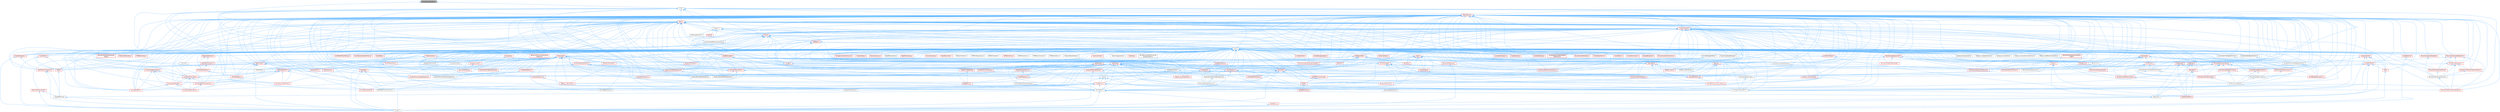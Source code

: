 digraph "VirtualStackAllocator.h"
{
 // INTERACTIVE_SVG=YES
 // LATEX_PDF_SIZE
  bgcolor="transparent";
  edge [fontname=Helvetica,fontsize=10,labelfontname=Helvetica,labelfontsize=10];
  node [fontname=Helvetica,fontsize=10,shape=box,height=0.2,width=0.4];
  Node1 [id="Node000001",label="VirtualStackAllocator.h",height=0.2,width=0.4,color="gray40", fillcolor="grey60", style="filled", fontcolor="black",tooltip=" "];
  Node1 -> Node2 [id="edge1_Node000001_Node000002",dir="back",color="steelblue1",style="solid",tooltip=" "];
  Node2 [id="Node000002",label="Script.h",height=0.2,width=0.4,color="grey40", fillcolor="white", style="filled",URL="$de/dc6/Script_8h.html",tooltip=" "];
  Node2 -> Node3 [id="edge2_Node000002_Node000003",dir="back",color="steelblue1",style="solid",tooltip=" "];
  Node3 [id="Node000003",label="BlueprintMapLibrary.h",height=0.2,width=0.4,color="grey40", fillcolor="white", style="filled",URL="$d2/d19/BlueprintMapLibrary_8h.html",tooltip=" "];
  Node2 -> Node4 [id="edge3_Node000002_Node000004",dir="back",color="steelblue1",style="solid",tooltip=" "];
  Node4 [id="Node000004",label="BlueprintSetLibrary.h",height=0.2,width=0.4,color="grey40", fillcolor="white", style="filled",URL="$d2/d1a/BlueprintSetLibrary_8h.html",tooltip=" "];
  Node2 -> Node5 [id="edge4_Node000002_Node000005",dir="back",color="steelblue1",style="solid",tooltip=" "];
  Node5 [id="Node000005",label="Class.h",height=0.2,width=0.4,color="grey40", fillcolor="white", style="filled",URL="$d4/d05/Class_8h.html",tooltip=" "];
  Node5 -> Node6 [id="edge5_Node000005_Node000006",dir="back",color="steelblue1",style="solid",tooltip=" "];
  Node6 [id="Node000006",label="ARFilter.h",height=0.2,width=0.4,color="red", fillcolor="#FFF0F0", style="filled",URL="$da/df2/ARFilter_8h.html",tooltip=" "];
  Node5 -> Node119 [id="edge6_Node000005_Node000119",dir="back",color="steelblue1",style="solid",tooltip=" "];
  Node119 [id="Node000119",label="AnimNodeBase.h",height=0.2,width=0.4,color="red", fillcolor="#FFF0F0", style="filled",URL="$d9/dce/AnimNodeBase_8h.html",tooltip=" "];
  Node5 -> Node246 [id="edge7_Node000005_Node000246",dir="back",color="steelblue1",style="solid",tooltip=" "];
  Node246 [id="Node000246",label="ArchiveObjectPropertyMapper.h",height=0.2,width=0.4,color="grey40", fillcolor="white", style="filled",URL="$dc/d9a/ArchiveObjectPropertyMapper_8h.html",tooltip=" "];
  Node246 -> Node247 [id="edge8_Node000246_Node000247",dir="back",color="steelblue1",style="solid",tooltip=" "];
  Node247 [id="Node000247",label="CoreUObject.h",height=0.2,width=0.4,color="grey40", fillcolor="white", style="filled",URL="$d0/ded/CoreUObject_8h.html",tooltip=" "];
  Node247 -> Node10 [id="edge9_Node000247_Node000010",dir="back",color="steelblue1",style="solid",tooltip=" "];
  Node10 [id="Node000010",label="Engine.h",height=0.2,width=0.4,color="grey40", fillcolor="white", style="filled",URL="$d1/d34/Public_2Engine_8h.html",tooltip=" "];
  Node247 -> Node9 [id="edge10_Node000247_Node000009",dir="back",color="steelblue1",style="solid",tooltip=" "];
  Node9 [id="Node000009",label="EngineMinimal.h",height=0.2,width=0.4,color="grey40", fillcolor="white", style="filled",URL="$d0/d2c/EngineMinimal_8h.html",tooltip=" "];
  Node9 -> Node10 [id="edge11_Node000009_Node000010",dir="back",color="steelblue1",style="solid",tooltip=" "];
  Node247 -> Node248 [id="edge12_Node000247_Node000248",dir="back",color="steelblue1",style="solid",tooltip=" "];
  Node248 [id="Node000248",label="SlateBasics.h",height=0.2,width=0.4,color="red", fillcolor="#FFF0F0", style="filled",URL="$da/d2f/SlateBasics_8h.html",tooltip=" "];
  Node248 -> Node10 [id="edge13_Node000248_Node000010",dir="back",color="steelblue1",style="solid",tooltip=" "];
  Node247 -> Node252 [id="edge14_Node000247_Node000252",dir="back",color="steelblue1",style="solid",tooltip=" "];
  Node252 [id="Node000252",label="SlateCore.h",height=0.2,width=0.4,color="grey40", fillcolor="white", style="filled",URL="$dc/d03/SlateCore_8h.html",tooltip=" "];
  Node252 -> Node10 [id="edge15_Node000252_Node000010",dir="back",color="steelblue1",style="solid",tooltip=" "];
  Node252 -> Node248 [id="edge16_Node000252_Node000248",dir="back",color="steelblue1",style="solid",tooltip=" "];
  Node5 -> Node253 [id="edge17_Node000005_Node000253",dir="back",color="steelblue1",style="solid",tooltip=" "];
  Node253 [id="Node000253",label="AssetBundleData.h",height=0.2,width=0.4,color="red", fillcolor="#FFF0F0", style="filled",URL="$df/d47/AssetBundleData_8h.html",tooltip=" "];
  Node253 -> Node254 [id="edge18_Node000253_Node000254",dir="back",color="steelblue1",style="solid",tooltip=" "];
  Node254 [id="Node000254",label="AssetData.h",height=0.2,width=0.4,color="red", fillcolor="#FFF0F0", style="filled",URL="$d9/d19/AssetData_8h.html",tooltip=" "];
  Node254 -> Node312 [id="edge19_Node000254_Node000312",dir="back",color="steelblue1",style="solid",tooltip=" "];
  Node312 [id="Node000312",label="AudioWidgetSubsystem.h",height=0.2,width=0.4,color="red", fillcolor="#FFF0F0", style="filled",URL="$de/d1b/AudioWidgetSubsystem_8h.html",tooltip=" "];
  Node254 -> Node314 [id="edge20_Node000254_Node000314",dir="back",color="steelblue1",style="solid",tooltip=" "];
  Node314 [id="Node000314",label="BlueprintActionDatabaseRegistrar.h",height=0.2,width=0.4,color="grey40", fillcolor="white", style="filled",URL="$d5/d5d/BlueprintActionDatabaseRegistrar_8h.html",tooltip=" "];
  Node254 -> Node315 [id="edge21_Node000254_Node000315",dir="back",color="steelblue1",style="solid",tooltip=" "];
  Node315 [id="Node000315",label="BlueprintAssetNodeSpawner.h",height=0.2,width=0.4,color="grey40", fillcolor="white", style="filled",URL="$d2/d56/BlueprintAssetNodeSpawner_8h.html",tooltip=" "];
  Node254 -> Node473 [id="edge22_Node000254_Node000473",dir="back",color="steelblue1",style="solid",tooltip=" "];
  Node473 [id="Node000473",label="EdGraphSchema_K2.h",height=0.2,width=0.4,color="red", fillcolor="#FFF0F0", style="filled",URL="$d0/dcf/EdGraphSchema__K2_8h.html",tooltip=" "];
  Node473 -> Node476 [id="edge23_Node000473_Node000476",dir="back",color="steelblue1",style="solid",tooltip=" "];
  Node476 [id="Node000476",label="BlueprintEditorUtils.h",height=0.2,width=0.4,color="red", fillcolor="#FFF0F0", style="filled",URL="$d7/d3d/BlueprintEditorUtils_8h.html",tooltip=" "];
  Node473 -> Node480 [id="edge24_Node000473_Node000480",dir="back",color="steelblue1",style="solid",tooltip=" "];
  Node480 [id="Node000480",label="EdGraphSchema_K2_Actions.h",height=0.2,width=0.4,color="red", fillcolor="#FFF0F0", style="filled",URL="$d8/d9c/EdGraphSchema__K2__Actions_8h.html",tooltip=" "];
  Node5 -> Node951 [id="edge25_Node000005_Node000951",dir="back",color="steelblue1",style="solid",tooltip=" "];
  Node951 [id="Node000951",label="AssetCompilingManager.h",height=0.2,width=0.4,color="grey40", fillcolor="white", style="filled",URL="$d2/d23/AssetCompilingManager_8h.html",tooltip=" "];
  Node5 -> Node254 [id="edge26_Node000005_Node000254",dir="back",color="steelblue1",style="solid",tooltip=" "];
  Node5 -> Node952 [id="edge27_Node000005_Node000952",dir="back",color="steelblue1",style="solid",tooltip=" "];
  Node952 [id="Node000952",label="AssetManagerTypes.h",height=0.2,width=0.4,color="red", fillcolor="#FFF0F0", style="filled",URL="$d6/d98/AssetManagerTypes_8h.html",tooltip=" "];
  Node5 -> Node954 [id="edge28_Node000005_Node000954",dir="back",color="steelblue1",style="solid",tooltip=" "];
  Node954 [id="Node000954",label="Attenuation.h",height=0.2,width=0.4,color="red", fillcolor="#FFF0F0", style="filled",URL="$d3/d18/Attenuation_8h.html",tooltip=" "];
  Node5 -> Node984 [id="edge29_Node000005_Node000984",dir="back",color="steelblue1",style="solid",tooltip=" "];
  Node984 [id="Node000984",label="AttributesContainer.h",height=0.2,width=0.4,color="red", fillcolor="#FFF0F0", style="filled",URL="$d7/db7/AttributesContainer_8h.html",tooltip=" "];
  Node984 -> Node985 [id="edge30_Node000984_Node000985",dir="back",color="steelblue1",style="solid",tooltip=" "];
  Node985 [id="Node000985",label="AttributesRuntime.h",height=0.2,width=0.4,color="red", fillcolor="#FFF0F0", style="filled",URL="$dc/dc1/AttributesRuntime_8h.html",tooltip=" "];
  Node985 -> Node119 [id="edge31_Node000985_Node000119",dir="back",color="steelblue1",style="solid",tooltip=" "];
  Node5 -> Node985 [id="edge32_Node000005_Node000985",dir="back",color="steelblue1",style="solid",tooltip=" "];
  Node5 -> Node1021 [id="edge33_Node000005_Node001021",dir="back",color="steelblue1",style="solid",tooltip=" "];
  Node1021 [id="Node001021",label="AudioPanelWidgetInterface.h",height=0.2,width=0.4,color="grey40", fillcolor="white", style="filled",URL="$da/d52/AudioPanelWidgetInterface_8h.html",tooltip=" "];
  Node1021 -> Node1022 [id="edge34_Node001021_Node001022",dir="back",color="steelblue1",style="solid",tooltip=" "];
  Node1022 [id="Node001022",label="SoundEffectPresetWidgetInterface.h",height=0.2,width=0.4,color="grey40", fillcolor="white", style="filled",URL="$dc/d31/SoundEffectPresetWidgetInterface_8h.html",tooltip=" "];
  Node1022 -> Node312 [id="edge35_Node001022_Node000312",dir="back",color="steelblue1",style="solid",tooltip=" "];
  Node5 -> Node1023 [id="edge36_Node000005_Node001023",dir="back",color="steelblue1",style="solid",tooltip=" "];
  Node1023 [id="Node001023",label="AudioVolume.h",height=0.2,width=0.4,color="red", fillcolor="#FFF0F0", style="filled",URL="$dd/dbb/AudioVolume_8h.html",tooltip=" "];
  Node1023 -> Node10 [id="edge37_Node001023_Node000010",dir="back",color="steelblue1",style="solid",tooltip=" "];
  Node5 -> Node312 [id="edge38_Node000005_Node000312",dir="back",color="steelblue1",style="solid",tooltip=" "];
  Node5 -> Node326 [id="edge39_Node000005_Node000326",dir="back",color="steelblue1",style="solid",tooltip=" "];
  Node326 [id="Node000326",label="BPVariableDragDropAction.h",height=0.2,width=0.4,color="grey40", fillcolor="white", style="filled",URL="$dd/d23/BPVariableDragDropAction_8h.html",tooltip=" "];
  Node5 -> Node1046 [id="edge40_Node000005_Node001046",dir="back",color="steelblue1",style="solid",tooltip=" "];
  Node1046 [id="Node001046",label="BehaviorTreeTypes.h",height=0.2,width=0.4,color="red", fillcolor="#FFF0F0", style="filled",URL="$db/d7c/BehaviorTreeTypes_8h.html",tooltip=" "];
  Node5 -> Node1113 [id="edge41_Node000005_Node001113",dir="back",color="steelblue1",style="solid",tooltip=" "];
  Node1113 [id="Node001113",label="Blueprint.h",height=0.2,width=0.4,color="red", fillcolor="#FFF0F0", style="filled",URL="$d8/d4d/Blueprint_8h.html",tooltip=" "];
  Node1113 -> Node326 [id="edge42_Node001113_Node000326",dir="back",color="steelblue1",style="solid",tooltip=" "];
  Node1113 -> Node659 [id="edge43_Node001113_Node000659",dir="back",color="steelblue1",style="solid",tooltip=" "];
  Node659 [id="Node000659",label="BlueprintEditorSettings.h",height=0.2,width=0.4,color="red", fillcolor="#FFF0F0", style="filled",URL="$d4/dbc/BlueprintEditorSettings_8h.html",tooltip=" "];
  Node1113 -> Node476 [id="edge44_Node001113_Node000476",dir="back",color="steelblue1",style="solid",tooltip=" "];
  Node1113 -> Node1130 [id="edge45_Node001113_Node001130",dir="back",color="steelblue1",style="solid",tooltip=" "];
  Node1130 [id="Node001130",label="BlueprintVariableNodeSpawner.h",height=0.2,width=0.4,color="grey40", fillcolor="white", style="filled",URL="$db/dba/BlueprintVariableNodeSpawner_8h.html",tooltip=" "];
  Node1113 -> Node480 [id="edge46_Node001113_Node000480",dir="back",color="steelblue1",style="solid",tooltip=" "];
  Node1113 -> Node10 [id="edge47_Node001113_Node000010",dir="back",color="steelblue1",style="solid",tooltip=" "];
  Node1113 -> Node1152 [id="edge48_Node001113_Node001152",dir="back",color="steelblue1",style="solid",tooltip=" "];
  Node1152 [id="Node001152",label="K2Node_FunctionEntry.h",height=0.2,width=0.4,color="red", fillcolor="#FFF0F0", style="filled",URL="$d8/d11/K2Node__FunctionEntry_8h.html",tooltip=" "];
  Node1113 -> Node1193 [id="edge49_Node001113_Node001193",dir="back",color="steelblue1",style="solid",tooltip=" "];
  Node1193 [id="Node001193",label="KismetEditorUtilities.h",height=0.2,width=0.4,color="red", fillcolor="#FFF0F0", style="filled",URL="$d4/d72/KismetEditorUtilities_8h.html",tooltip=" "];
  Node1113 -> Node1197 [id="edge50_Node001113_Node001197",dir="back",color="steelblue1",style="solid",tooltip=" "];
  Node1197 [id="Node001197",label="MemberReference.h",height=0.2,width=0.4,color="red", fillcolor="#FFF0F0", style="filled",URL="$dc/d3d/MemberReference_8h.html",tooltip=" "];
  Node1197 -> Node360 [id="edge51_Node001197_Node000360",dir="back",color="steelblue1",style="solid",tooltip=" "];
  Node360 [id="Node000360",label="K2Node_CallFunction.h",height=0.2,width=0.4,color="red", fillcolor="#FFF0F0", style="filled",URL="$d5/d5f/K2Node__CallFunction_8h.html",tooltip=" "];
  Node1113 -> Node330 [id="edge52_Node001113_Node000330",dir="back",color="steelblue1",style="solid",tooltip=" "];
  Node330 [id="Node000330",label="MyBlueprintItemDragDropAction.h",height=0.2,width=0.4,color="grey40", fillcolor="white", style="filled",URL="$da/d11/MyBlueprintItemDragDropAction_8h.html",tooltip=" "];
  Node330 -> Node326 [id="edge53_Node000330_Node000326",dir="back",color="steelblue1",style="solid",tooltip=" "];
  Node5 -> Node314 [id="edge54_Node000005_Node000314",dir="back",color="steelblue1",style="solid",tooltip=" "];
  Node5 -> Node1220 [id="edge55_Node000005_Node001220",dir="back",color="steelblue1",style="solid",tooltip=" "];
  Node1220 [id="Node001220",label="BlueprintActionFilter.h",height=0.2,width=0.4,color="red", fillcolor="#FFF0F0", style="filled",URL="$d5/d2a/BlueprintActionFilter_8h.html",tooltip=" "];
  Node1220 -> Node1139 [id="edge56_Node001220_Node001139",dir="back",color="steelblue1",style="solid",tooltip=" "];
  Node1139 [id="Node001139",label="BlueprintFunctionNodeSpawner.h",height=0.2,width=0.4,color="red", fillcolor="#FFF0F0", style="filled",URL="$d0/d59/BlueprintFunctionNodeSpawner_8h.html",tooltip=" "];
  Node1220 -> Node1130 [id="edge57_Node001220_Node001130",dir="back",color="steelblue1",style="solid",tooltip=" "];
  Node1220 -> Node360 [id="edge58_Node001220_Node000360",dir="back",color="steelblue1",style="solid",tooltip=" "];
  Node1220 -> Node1184 [id="edge59_Node001220_Node001184",dir="back",color="steelblue1",style="solid",tooltip=" "];
  Node1184 [id="Node001184",label="K2Node_StructOperation.h",height=0.2,width=0.4,color="red", fillcolor="#FFF0F0", style="filled",URL="$d1/d1c/K2Node__StructOperation_8h.html",tooltip=" "];
  Node5 -> Node315 [id="edge60_Node000005_Node000315",dir="back",color="steelblue1",style="solid",tooltip=" "];
  Node5 -> Node659 [id="edge61_Node000005_Node000659",dir="back",color="steelblue1",style="solid",tooltip=" "];
  Node5 -> Node476 [id="edge62_Node000005_Node000476",dir="back",color="steelblue1",style="solid",tooltip=" "];
  Node5 -> Node393 [id="edge63_Node000005_Node000393",dir="back",color="steelblue1",style="solid",tooltip=" "];
  Node393 [id="Node000393",label="BlueprintEventNodeSpawner.h",height=0.2,width=0.4,color="red", fillcolor="#FFF0F0", style="filled",URL="$d4/dd3/BlueprintEventNodeSpawner_8h.html",tooltip=" "];
  Node5 -> Node1138 [id="edge64_Node000005_Node001138",dir="back",color="steelblue1",style="solid",tooltip=" "];
  Node1138 [id="Node001138",label="BlueprintFieldNodeSpawner.h",height=0.2,width=0.4,color="red", fillcolor="#FFF0F0", style="filled",URL="$da/d70/BlueprintFieldNodeSpawner_8h.html",tooltip=" "];
  Node1138 -> Node1139 [id="edge65_Node001138_Node001139",dir="back",color="steelblue1",style="solid",tooltip=" "];
  Node1138 -> Node1130 [id="edge66_Node001138_Node001130",dir="back",color="steelblue1",style="solid",tooltip=" "];
  Node5 -> Node1139 [id="edge67_Node000005_Node001139",dir="back",color="steelblue1",style="solid",tooltip=" "];
  Node5 -> Node1225 [id="edge68_Node000005_Node001225",dir="back",color="steelblue1",style="solid",tooltip=" "];
  Node1225 [id="Node001225",label="BlueprintGeneratedClass.h",height=0.2,width=0.4,color="red", fillcolor="#FFF0F0", style="filled",URL="$d6/d77/BlueprintGeneratedClass_8h.html",tooltip=" "];
  Node1225 -> Node10 [id="edge69_Node001225_Node000010",dir="back",color="steelblue1",style="solid",tooltip=" "];
  Node1225 -> Node1193 [id="edge70_Node001225_Node001193",dir="back",color="steelblue1",style="solid",tooltip=" "];
  Node5 -> Node1228 [id="edge71_Node000005_Node001228",dir="back",color="steelblue1",style="solid",tooltip=" "];
  Node1228 [id="Node001228",label="BlueprintNodeHelpers.h",height=0.2,width=0.4,color="grey40", fillcolor="white", style="filled",URL="$df/d9b/BlueprintNodeHelpers_8h.html",tooltip=" "];
  Node5 -> Node1229 [id="edge72_Node000005_Node001229",dir="back",color="steelblue1",style="solid",tooltip=" "];
  Node1229 [id="Node001229",label="BodyInstance.h",height=0.2,width=0.4,color="red", fillcolor="#FFF0F0", style="filled",URL="$d3/d42/BodyInstance_8h.html",tooltip=" "];
  Node5 -> Node1201 [id="edge73_Node000005_Node001201",dir="back",color="steelblue1",style="solid",tooltip=" "];
  Node1201 [id="Node001201",label="BuiltInChannelEditors.h",height=0.2,width=0.4,color="grey40", fillcolor="white", style="filled",URL="$df/daf/BuiltInChannelEditors_8h.html",tooltip=" "];
  Node5 -> Node1520 [id="edge74_Node000005_Node001520",dir="back",color="steelblue1",style="solid",tooltip=" "];
  Node1520 [id="Node001520",label="Casts.h",height=0.2,width=0.4,color="red", fillcolor="#FFF0F0", style="filled",URL="$d4/d55/Casts_8h.html",tooltip=" "];
  Node1520 -> Node247 [id="edge75_Node001520_Node000247",dir="back",color="steelblue1",style="solid",tooltip=" "];
  Node1520 -> Node1528 [id="edge76_Node001520_Node001528",dir="back",color="steelblue1",style="solid",tooltip=" "];
  Node1528 [id="Node001528",label="CoreUObjectSharedPCH.h",height=0.2,width=0.4,color="grey40", fillcolor="white", style="filled",URL="$de/d2f/CoreUObjectSharedPCH_8h.html",tooltip=" "];
  Node1528 -> Node1529 [id="edge77_Node001528_Node001529",dir="back",color="steelblue1",style="solid",tooltip=" "];
  Node1529 [id="Node001529",label="SlateSharedPCH.h",height=0.2,width=0.4,color="red", fillcolor="#FFF0F0", style="filled",URL="$d1/dfc/SlateSharedPCH_8h.html",tooltip=" "];
  Node1520 -> Node1530 [id="edge78_Node001520_Node001530",dir="back",color="steelblue1",style="solid",tooltip=" "];
  Node1530 [id="Node001530",label="EdGraph.h",height=0.2,width=0.4,color="red", fillcolor="#FFF0F0", style="filled",URL="$dd/dae/EdGraph_8h.html",tooltip=" "];
  Node1530 -> Node476 [id="edge79_Node001530_Node000476",dir="back",color="steelblue1",style="solid",tooltip=" "];
  Node1530 -> Node473 [id="edge80_Node001530_Node000473",dir="back",color="steelblue1",style="solid",tooltip=" "];
  Node1530 -> Node480 [id="edge81_Node001530_Node000480",dir="back",color="steelblue1",style="solid",tooltip=" "];
  Node1520 -> Node1546 [id="edge82_Node001520_Node001546",dir="back",color="steelblue1",style="solid",tooltip=" "];
  Node1546 [id="Node001546",label="EdGraphPin.h",height=0.2,width=0.4,color="red", fillcolor="#FFF0F0", style="filled",URL="$da/d52/EdGraphPin_8h.html",tooltip=" "];
  Node1546 -> Node1113 [id="edge83_Node001546_Node001113",dir="back",color="steelblue1",style="solid",tooltip=" "];
  Node1546 -> Node1225 [id="edge84_Node001546_Node001225",dir="back",color="steelblue1",style="solid",tooltip=" "];
  Node1546 -> Node1130 [id="edge85_Node001546_Node001130",dir="back",color="steelblue1",style="solid",tooltip=" "];
  Node1546 -> Node473 [id="edge86_Node001546_Node000473",dir="back",color="steelblue1",style="solid",tooltip=" "];
  Node1546 -> Node480 [id="edge87_Node001546_Node000480",dir="back",color="steelblue1",style="solid",tooltip=" "];
  Node1546 -> Node1180 [id="edge88_Node001546_Node001180",dir="back",color="steelblue1",style="solid",tooltip=" "];
  Node1180 [id="Node001180",label="K2Node_Select.h",height=0.2,width=0.4,color="red", fillcolor="#FFF0F0", style="filled",URL="$d2/de5/K2Node__Select_8h.html",tooltip=" "];
  Node1546 -> Node414 [id="edge89_Node001546_Node000414",dir="back",color="steelblue1",style="solid",tooltip=" "];
  Node414 [id="Node000414",label="K2Node_SwitchEnum.h",height=0.2,width=0.4,color="grey40", fillcolor="white", style="filled",URL="$d1/df5/K2Node__SwitchEnum_8h.html",tooltip=" "];
  Node1520 -> Node480 [id="edge90_Node001520_Node000480",dir="back",color="steelblue1",style="solid",tooltip=" "];
  Node1520 -> Node3441 [id="edge91_Node001520_Node003441",dir="back",color="steelblue1",style="solid",tooltip=" "];
  Node3441 [id="Node003441",label="LiveLinkTypes.h",height=0.2,width=0.4,color="red", fillcolor="#FFF0F0", style="filled",URL="$d2/d4c/LiveLinkTypes_8h.html",tooltip=" "];
  Node1520 -> Node3481 [id="edge92_Node001520_Node003481",dir="back",color="steelblue1",style="solid",tooltip=" "];
  Node3481 [id="Node003481",label="MovieSceneEntitySystemGraphs.h",height=0.2,width=0.4,color="red", fillcolor="#FFF0F0", style="filled",URL="$dd/ded/MovieSceneEntitySystemGraphs_8h.html",tooltip=" "];
  Node1520 -> Node2842 [id="edge93_Node001520_Node002842",dir="back",color="steelblue1",style="solid",tooltip=" "];
  Node2842 [id="Node002842",label="RigVMMemoryStorage.h",height=0.2,width=0.4,color="red", fillcolor="#FFF0F0", style="filled",URL="$d1/dd5/RigVMMemoryStorage_8h.html",tooltip=" "];
  Node2842 -> Node531 [id="edge94_Node002842_Node000531",dir="back",color="steelblue1",style="solid",tooltip=" "];
  Node531 [id="Node000531",label="RigVM.h",height=0.2,width=0.4,color="red", fillcolor="#FFF0F0", style="filled",URL="$d0/d5e/RigVM_8h.html",tooltip=" "];
  Node531 -> Node581 [id="edge95_Node000531_Node000581",dir="back",color="steelblue1",style="solid",tooltip=" "];
  Node581 [id="Node000581",label="RigVMNativized.h",height=0.2,width=0.4,color="red", fillcolor="#FFF0F0", style="filled",URL="$df/d99/RigVMNativized_8h.html",tooltip=" "];
  Node1520 -> Node3484 [id="edge96_Node001520_Node003484",dir="back",color="steelblue1",style="solid",tooltip=" "];
  Node3484 [id="Node003484",label="RigVMUserWorkflow.h",height=0.2,width=0.4,color="red", fillcolor="#FFF0F0", style="filled",URL="$dd/dd0/RigVMUserWorkflow_8h.html",tooltip=" "];
  Node3484 -> Node605 [id="edge97_Node003484_Node000605",dir="back",color="steelblue1",style="solid",tooltip=" "];
  Node605 [id="Node000605",label="RigVMStruct.h",height=0.2,width=0.4,color="red", fillcolor="#FFF0F0", style="filled",URL="$de/dfb/RigVMStruct_8h.html",tooltip=" "];
  Node1520 -> Node2395 [id="edge98_Node001520_Node002395",dir="back",color="steelblue1",style="solid",tooltip=" "];
  Node2395 [id="Node002395",label="Selection.h",height=0.2,width=0.4,color="red", fillcolor="#FFF0F0", style="filled",URL="$d9/d60/Editor_2UnrealEd_2Public_2Selection_8h.html",tooltip=" "];
  Node1520 -> Node3278 [id="edge99_Node001520_Node003278",dir="back",color="steelblue1",style="solid",tooltip=" "];
  Node3278 [id="Node003278",label="SequencerKeyStructGenerator.h",height=0.2,width=0.4,color="red", fillcolor="#FFF0F0", style="filled",URL="$d1/df1/SequencerKeyStructGenerator_8h.html",tooltip=" "];
  Node1520 -> Node2845 [id="edge100_Node001520_Node002845",dir="back",color="steelblue1",style="solid",tooltip=" "];
  Node2845 [id="Node002845",label="Stack.h",height=0.2,width=0.4,color="grey40", fillcolor="white", style="filled",URL="$dc/db6/Stack_8h.html",tooltip=" "];
  Node2845 -> Node247 [id="edge101_Node002845_Node000247",dir="back",color="steelblue1",style="solid",tooltip=" "];
  Node2845 -> Node1528 [id="edge102_Node002845_Node001528",dir="back",color="steelblue1",style="solid",tooltip=" "];
  Node2845 -> Node2694 [id="edge103_Node002845_Node002694",dir="back",color="steelblue1",style="solid",tooltip=" "];
  Node2694 [id="Node002694",label="KismetMathLibrary.h",height=0.2,width=0.4,color="grey40", fillcolor="white", style="filled",URL="$d9/d07/KismetMathLibrary_8h.html",tooltip=" "];
  Node2845 -> Node2846 [id="edge104_Node002845_Node002846",dir="back",color="steelblue1",style="solid",tooltip=" "];
  Node2846 [id="Node002846",label="ScriptMacros.h",height=0.2,width=0.4,color="red", fillcolor="#FFF0F0", style="filled",URL="$d9/d99/ScriptMacros_8h.html",tooltip=" "];
  Node2846 -> Node3 [id="edge105_Node002846_Node000003",dir="back",color="steelblue1",style="solid",tooltip=" "];
  Node2846 -> Node4 [id="edge106_Node002846_Node000004",dir="back",color="steelblue1",style="solid",tooltip=" "];
  Node2846 -> Node247 [id="edge107_Node002846_Node000247",dir="back",color="steelblue1",style="solid",tooltip=" "];
  Node2846 -> Node1528 [id="edge108_Node002846_Node001528",dir="back",color="steelblue1",style="solid",tooltip=" "];
  Node2846 -> Node2677 [id="edge109_Node002846_Node002677",dir="back",color="steelblue1",style="solid",tooltip=" "];
  Node2677 [id="Node002677",label="DataTableFunctionLibrary.h",height=0.2,width=0.4,color="grey40", fillcolor="white", style="filled",URL="$d8/df7/DataTableFunctionLibrary_8h.html",tooltip=" "];
  Node2846 -> Node2688 [id="edge110_Node002846_Node002688",dir="back",color="steelblue1",style="solid",tooltip=" "];
  Node2688 [id="Node002688",label="KismetArrayLibrary.h",height=0.2,width=0.4,color="red", fillcolor="#FFF0F0", style="filled",URL="$d0/d04/KismetArrayLibrary_8h.html",tooltip=" "];
  Node2846 -> Node2694 [id="edge111_Node002846_Node002694",dir="back",color="steelblue1",style="solid",tooltip=" "];
  Node2846 -> Node2272 [id="edge112_Node002846_Node002272",dir="back",color="steelblue1",style="solid",tooltip=" "];
  Node2272 [id="Node002272",label="MovieSceneEvaluationTemplate.h",height=0.2,width=0.4,color="red", fillcolor="#FFF0F0", style="filled",URL="$d9/d34/MovieSceneEvaluationTemplate_8h.html",tooltip=" "];
  Node1520 -> Node3605 [id="edge113_Node001520_Node003605",dir="back",color="steelblue1",style="solid",tooltip=" "];
  Node3605 [id="Node003605",label="StreamableManager.h",height=0.2,width=0.4,color="red", fillcolor="#FFF0F0", style="filled",URL="$d2/dd8/StreamableManager_8h.html",tooltip=" "];
  Node3605 -> Node10 [id="edge114_Node003605_Node000010",dir="back",color="steelblue1",style="solid",tooltip=" "];
  Node1520 -> Node3610 [id="edge115_Node001520_Node003610",dir="back",color="steelblue1",style="solid",tooltip=" "];
  Node3610 [id="Node003610",label="StructOnScope.h",height=0.2,width=0.4,color="red", fillcolor="#FFF0F0", style="filled",URL="$df/dbd/StructOnScope_8h.html",tooltip=" "];
  Node3610 -> Node985 [id="edge116_Node003610_Node000985",dir="back",color="steelblue1",style="solid",tooltip=" "];
  Node3610 -> Node247 [id="edge117_Node003610_Node000247",dir="back",color="steelblue1",style="solid",tooltip=" "];
  Node3610 -> Node1528 [id="edge118_Node003610_Node001528",dir="back",color="steelblue1",style="solid",tooltip=" "];
  Node3610 -> Node1152 [id="edge119_Node003610_Node001152",dir="back",color="steelblue1",style="solid",tooltip=" "];
  Node3610 -> Node3441 [id="edge120_Node003610_Node003441",dir="back",color="steelblue1",style="solid",tooltip=" "];
  Node3610 -> Node2171 [id="edge121_Node003610_Node002171",dir="back",color="steelblue1",style="solid",tooltip=" "];
  Node2171 [id="Node002171",label="MovieSceneEventSection.h",height=0.2,width=0.4,color="red", fillcolor="#FFF0F0", style="filled",URL="$d6/dc4/MovieSceneEventSection_8h.html",tooltip=" "];
  Node3610 -> Node1982 [id="edge122_Node003610_Node001982",dir="back",color="steelblue1",style="solid",tooltip=" "];
  Node1982 [id="Node001982",label="RigVMDispatchFactory.h",height=0.2,width=0.4,color="red", fillcolor="#FFF0F0", style="filled",URL="$de/d6b/RigVMDispatchFactory_8h.html",tooltip=" "];
  Node1982 -> Node1993 [id="edge123_Node001982_Node001993",dir="back",color="steelblue1",style="solid",tooltip=" "];
  Node1993 [id="Node001993",label="RigVMRegistry.h",height=0.2,width=0.4,color="red", fillcolor="#FFF0F0", style="filled",URL="$dc/d40/RigVMRegistry_8h.html",tooltip=" "];
  Node1993 -> Node531 [id="edge124_Node001993_Node000531",dir="back",color="steelblue1",style="solid",tooltip=" "];
  Node1993 -> Node605 [id="edge125_Node001993_Node000605",dir="back",color="steelblue1",style="solid",tooltip=" "];
  Node3610 -> Node3484 [id="edge126_Node003610_Node003484",dir="back",color="steelblue1",style="solid",tooltip=" "];
  Node3610 -> Node3278 [id="edge127_Node003610_Node003278",dir="back",color="steelblue1",style="solid",tooltip=" "];
  Node3610 -> Node3619 [id="edge128_Node003610_Node003619",dir="back",color="steelblue1",style="solid",tooltip=" "];
  Node3619 [id="Node003619",label="UserDefinedStruct.h",height=0.2,width=0.4,color="red", fillcolor="#FFF0F0", style="filled",URL="$d7/d51/CoreUObject_2Public_2StructUtils_2UserDefinedStruct_8h.html",tooltip=" "];
  Node3619 -> Node10 [id="edge129_Node003619_Node000010",dir="back",color="steelblue1",style="solid",tooltip=" "];
  Node1520 -> Node2596 [id="edge130_Node001520_Node002596",dir="back",color="steelblue1",style="solid",tooltip=" "];
  Node2596 [id="Node002596",label="UnrealType.h",height=0.2,width=0.4,color="red", fillcolor="#FFF0F0", style="filled",URL="$d6/d2f/UnrealType_8h.html",tooltip=" "];
  Node2596 -> Node326 [id="edge131_Node002596_Node000326",dir="back",color="steelblue1",style="solid",tooltip=" "];
  Node2596 -> Node1220 [id="edge132_Node002596_Node001220",dir="back",color="steelblue1",style="solid",tooltip=" "];
  Node2596 -> Node476 [id="edge133_Node002596_Node000476",dir="back",color="steelblue1",style="solid",tooltip=" "];
  Node2596 -> Node1225 [id="edge134_Node002596_Node001225",dir="back",color="steelblue1",style="solid",tooltip=" "];
  Node2596 -> Node3 [id="edge135_Node002596_Node000003",dir="back",color="steelblue1",style="solid",tooltip=" "];
  Node2596 -> Node4 [id="edge136_Node002596_Node000004",dir="back",color="steelblue1",style="solid",tooltip=" "];
  Node2596 -> Node1130 [id="edge137_Node002596_Node001130",dir="back",color="steelblue1",style="solid",tooltip=" "];
  Node2596 -> Node247 [id="edge138_Node002596_Node000247",dir="back",color="steelblue1",style="solid",tooltip=" "];
  Node2596 -> Node1528 [id="edge139_Node002596_Node001528",dir="back",color="steelblue1",style="solid",tooltip=" "];
  Node2596 -> Node2807 [id="edge140_Node002596_Node002807",dir="back",color="steelblue1",style="solid",tooltip=" "];
  Node2807 [id="Node002807",label="DataTable.h",height=0.2,width=0.4,color="red", fillcolor="#FFF0F0", style="filled",URL="$d3/dba/DataTable_8h.html",tooltip=" "];
  Node2807 -> Node2677 [id="edge141_Node002807_Node002677",dir="back",color="steelblue1",style="solid",tooltip=" "];
  Node2807 -> Node10 [id="edge142_Node002807_Node000010",dir="back",color="steelblue1",style="solid",tooltip=" "];
  Node2596 -> Node2677 [id="edge143_Node002596_Node002677",dir="back",color="steelblue1",style="solid",tooltip=" "];
  Node2596 -> Node480 [id="edge144_Node002596_Node000480",dir="back",color="steelblue1",style="solid",tooltip=" "];
  Node2596 -> Node2840 [id="edge145_Node002596_Node002840",dir="back",color="steelblue1",style="solid",tooltip=" "];
  Node2840 [id="Node002840",label="EnumProperty.h",height=0.2,width=0.4,color="red", fillcolor="#FFF0F0", style="filled",URL="$de/d91/EnumProperty_8h.html",tooltip=" "];
  Node2840 -> Node247 [id="edge146_Node002840_Node000247",dir="back",color="steelblue1",style="solid",tooltip=" "];
  Node2840 -> Node2841 [id="edge147_Node002840_Node002841",dir="back",color="steelblue1",style="solid",tooltip=" "];
  Node2841 [id="Node002841",label="GeneratedCppIncludes.h",height=0.2,width=0.4,color="grey40", fillcolor="white", style="filled",URL="$d5/d24/GeneratedCppIncludes_8h.html",tooltip=" "];
  Node2841 -> Node1528 [id="edge148_Node002841_Node001528",dir="back",color="steelblue1",style="solid",tooltip=" "];
  Node2840 -> Node2842 [id="edge149_Node002840_Node002842",dir="back",color="steelblue1",style="solid",tooltip=" "];
  Node2840 -> Node2845 [id="edge150_Node002840_Node002845",dir="back",color="steelblue1",style="solid",tooltip=" "];
  Node2596 -> Node2918 [id="edge151_Node002596_Node002918",dir="back",color="steelblue1",style="solid",tooltip=" "];
  Node2918 [id="Node002918",label="FastReferenceCollector.h",height=0.2,width=0.4,color="red", fillcolor="#FFF0F0", style="filled",URL="$dd/d44/FastReferenceCollector_8h.html",tooltip=" "];
  Node2596 -> Node2921 [id="edge152_Node002596_Node002921",dir="back",color="steelblue1",style="solid",tooltip=" "];
  Node2921 [id="Node002921",label="FieldIterator.h",height=0.2,width=0.4,color="grey40", fillcolor="white", style="filled",URL="$db/daa/FieldIterator_8h.html",tooltip=" "];
  Node2596 -> Node2922 [id="edge153_Node002596_Node002922",dir="back",color="steelblue1",style="solid",tooltip=" "];
  Node2922 [id="Node002922",label="FieldPathProperty.h",height=0.2,width=0.4,color="grey40", fillcolor="white", style="filled",URL="$d9/d38/FieldPathProperty_8h.html",tooltip=" "];
  Node2922 -> Node247 [id="edge154_Node002922_Node000247",dir="back",color="steelblue1",style="solid",tooltip=" "];
  Node2922 -> Node2841 [id="edge155_Node002922_Node002841",dir="back",color="steelblue1",style="solid",tooltip=" "];
  Node2922 -> Node2846 [id="edge156_Node002922_Node002846",dir="back",color="steelblue1",style="solid",tooltip=" "];
  Node2596 -> Node2841 [id="edge157_Node002596_Node002841",dir="back",color="steelblue1",style="solid",tooltip=" "];
  Node2596 -> Node1184 [id="edge158_Node002596_Node001184",dir="back",color="steelblue1",style="solid",tooltip=" "];
  Node2596 -> Node2688 [id="edge159_Node002596_Node002688",dir="back",color="steelblue1",style="solid",tooltip=" "];
  Node2596 -> Node2694 [id="edge160_Node002596_Node002694",dir="back",color="steelblue1",style="solid",tooltip=" "];
  Node2596 -> Node1197 [id="edge161_Node002596_Node001197",dir="back",color="steelblue1",style="solid",tooltip=" "];
  Node2596 -> Node330 [id="edge162_Node002596_Node000330",dir="back",color="steelblue1",style="solid",tooltip=" "];
  Node2596 -> Node531 [id="edge163_Node002596_Node000531",dir="back",color="steelblue1",style="solid",tooltip=" "];
  Node2596 -> Node2842 [id="edge164_Node002596_Node002842",dir="back",color="steelblue1",style="solid",tooltip=" "];
  Node2596 -> Node2846 [id="edge165_Node002596_Node002846",dir="back",color="steelblue1",style="solid",tooltip=" "];
  Node2596 -> Node3278 [id="edge166_Node002596_Node003278",dir="back",color="steelblue1",style="solid",tooltip=" "];
  Node2596 -> Node2845 [id="edge167_Node002596_Node002845",dir="back",color="steelblue1",style="solid",tooltip=" "];
  Node5 -> Node3626 [id="edge168_Node000005_Node003626",dir="back",color="steelblue1",style="solid",tooltip=" "];
  Node3626 [id="Node003626",label="ClassIconFinder.h",height=0.2,width=0.4,color="red", fillcolor="#FFF0F0", style="filled",URL="$dc/d62/ClassIconFinder_8h.html",tooltip=" "];
  Node5 -> Node3627 [id="edge169_Node000005_Node003627",dir="back",color="steelblue1",style="solid",tooltip=" "];
  Node3627 [id="Node003627",label="ClassTree.h",height=0.2,width=0.4,color="grey40", fillcolor="white", style="filled",URL="$d4/d0e/ClassTree_8h.html",tooltip=" "];
  Node5 -> Node3628 [id="edge170_Node000005_Node003628",dir="back",color="steelblue1",style="solid",tooltip=" "];
  Node3628 [id="Node003628",label="CompositeFont.h",height=0.2,width=0.4,color="red", fillcolor="#FFF0F0", style="filled",URL="$df/d09/CompositeFont_8h.html",tooltip=" "];
  Node3628 -> Node3629 [id="edge171_Node003628_Node003629",dir="back",color="steelblue1",style="solid",tooltip=" "];
  Node3629 [id="Node003629",label="Font.h",height=0.2,width=0.4,color="red", fillcolor="#FFF0F0", style="filled",URL="$d8/dd1/Font_8h.html",tooltip=" "];
  Node3629 -> Node10 [id="edge172_Node003629_Node000010",dir="back",color="steelblue1",style="solid",tooltip=" "];
  Node3628 -> Node252 [id="edge173_Node003628_Node000252",dir="back",color="steelblue1",style="solid",tooltip=" "];
  Node3628 -> Node3632 [id="edge174_Node003628_Node003632",dir="back",color="steelblue1",style="solid",tooltip=" "];
  Node3632 [id="Node003632",label="SlateFontInfo.h",height=0.2,width=0.4,color="red", fillcolor="#FFF0F0", style="filled",URL="$dc/dfb/SlateFontInfo_8h.html",tooltip=" "];
  Node3632 -> Node3629 [id="edge175_Node003632_Node003629",dir="back",color="steelblue1",style="solid",tooltip=" "];
  Node3632 -> Node252 [id="edge176_Node003632_Node000252",dir="back",color="steelblue1",style="solid",tooltip=" "];
  Node3632 -> Node1529 [id="edge177_Node003632_Node001529",dir="back",color="steelblue1",style="solid",tooltip=" "];
  Node3632 -> Node4103 [id="edge178_Node003632_Node004103",dir="back",color="steelblue1",style="solid",tooltip=" "];
  Node4103 [id="Node004103",label="SlateTypes.h",height=0.2,width=0.4,color="red", fillcolor="#FFF0F0", style="filled",URL="$d2/d6f/SlateTypes_8h.html",tooltip=" "];
  Node4103 -> Node252 [id="edge179_Node004103_Node000252",dir="back",color="steelblue1",style="solid",tooltip=" "];
  Node4103 -> Node1529 [id="edge180_Node004103_Node001529",dir="back",color="steelblue1",style="solid",tooltip=" "];
  Node3628 -> Node1529 [id="edge181_Node003628_Node001529",dir="back",color="steelblue1",style="solid",tooltip=" "];
  Node3628 -> Node4103 [id="edge182_Node003628_Node004103",dir="back",color="steelblue1",style="solid",tooltip=" "];
  Node5 -> Node4147 [id="edge183_Node000005_Node004147",dir="back",color="steelblue1",style="solid",tooltip=" "];
  Node4147 [id="Node004147",label="ConstraintInstance.h",height=0.2,width=0.4,color="red", fillcolor="#FFF0F0", style="filled",URL="$d9/db0/ConstraintInstance_8h.html",tooltip=" "];
  Node5 -> Node4150 [id="edge184_Node000005_Node004150",dir="back",color="steelblue1",style="solid",tooltip=" "];
  Node4150 [id="Node004150",label="CoreNet.h",height=0.2,width=0.4,color="red", fillcolor="#FFF0F0", style="filled",URL="$da/d1a/CoreNet_8h.html",tooltip=" "];
  Node4150 -> Node247 [id="edge185_Node004150_Node000247",dir="back",color="steelblue1",style="solid",tooltip=" "];
  Node4150 -> Node1528 [id="edge186_Node004150_Node001528",dir="back",color="steelblue1",style="solid",tooltip=" "];
  Node4150 -> Node4159 [id="edge187_Node004150_Node004159",dir="back",color="steelblue1",style="solid",tooltip=" "];
  Node4159 [id="Node004159",label="NetSerialization.h",height=0.2,width=0.4,color="red", fillcolor="#FFF0F0", style="filled",URL="$d6/dc9/NetSerialization_8h.html",tooltip=" "];
  Node4159 -> Node1806 [id="edge188_Node004159_Node001806",dir="back",color="steelblue1",style="solid",tooltip=" "];
  Node1806 [id="Node001806",label="GameplayAbilitySpec.h",height=0.2,width=0.4,color="red", fillcolor="#FFF0F0", style="filled",URL="$dd/daf/GameplayAbilitySpec_8h.html",tooltip=" "];
  Node1806 -> Node1793 [id="edge189_Node001806_Node001793",dir="back",color="steelblue1",style="solid",tooltip=" "];
  Node1793 [id="Node001793",label="GameplayAbilityTypes.h",height=0.2,width=0.4,color="red", fillcolor="#FFF0F0", style="filled",URL="$d1/dd9/GameplayAbilityTypes_8h.html",tooltip=" "];
  Node1806 -> Node1808 [id="edge190_Node001806_Node001808",dir="back",color="steelblue1",style="solid",tooltip=" "];
  Node1808 [id="Node001808",label="GameplayEffect.h",height=0.2,width=0.4,color="red", fillcolor="#FFF0F0", style="filled",URL="$d4/d15/GameplayEffect_8h.html",tooltip=" "];
  Node4159 -> Node1792 [id="edge191_Node004159_Node001792",dir="back",color="steelblue1",style="solid",tooltip=" "];
  Node1792 [id="Node001792",label="GameplayAbilityTargetTypes.h",height=0.2,width=0.4,color="red", fillcolor="#FFF0F0", style="filled",URL="$d8/dd1/GameplayAbilityTargetTypes_8h.html",tooltip=" "];
  Node1792 -> Node1793 [id="edge192_Node001792_Node001793",dir="back",color="steelblue1",style="solid",tooltip=" "];
  Node4159 -> Node1820 [id="edge193_Node004159_Node001820",dir="back",color="steelblue1",style="solid",tooltip=" "];
  Node1820 [id="Node001820",label="GameplayCueInterface.h",height=0.2,width=0.4,color="red", fillcolor="#FFF0F0", style="filled",URL="$d3/d31/GameplayCueInterface_8h.html",tooltip=" "];
  Node4159 -> Node1808 [id="edge194_Node004159_Node001808",dir="back",color="steelblue1",style="solid",tooltip=" "];
  Node4159 -> Node1804 [id="edge195_Node004159_Node001804",dir="back",color="steelblue1",style="solid",tooltip=" "];
  Node1804 [id="Node001804",label="GameplayEffectTypes.h",height=0.2,width=0.4,color="red", fillcolor="#FFF0F0", style="filled",URL="$d7/d59/GameplayEffectTypes_8h.html",tooltip=" "];
  Node1804 -> Node1806 [id="edge196_Node001804_Node001806",dir="back",color="steelblue1",style="solid",tooltip=" "];
  Node1804 -> Node1792 [id="edge197_Node001804_Node001792",dir="back",color="steelblue1",style="solid",tooltip=" "];
  Node1804 -> Node1793 [id="edge198_Node001804_Node001793",dir="back",color="steelblue1",style="solid",tooltip=" "];
  Node1804 -> Node1820 [id="edge199_Node001804_Node001820",dir="back",color="steelblue1",style="solid",tooltip=" "];
  Node1804 -> Node1808 [id="edge200_Node001804_Node001808",dir="back",color="steelblue1",style="solid",tooltip=" "];
  Node4159 -> Node2694 [id="edge201_Node004159_Node002694",dir="back",color="steelblue1",style="solid",tooltip=" "];
  Node4159 -> Node2435 [id="edge202_Node004159_Node002435",dir="back",color="steelblue1",style="solid",tooltip=" "];
  Node2435 [id="Node002435",label="RootMotionSource.h",height=0.2,width=0.4,color="red", fillcolor="#FFF0F0", style="filled",URL="$d2/dd0/RootMotionSource_8h.html",tooltip=" "];
  Node5 -> Node247 [id="edge203_Node000005_Node000247",dir="back",color="steelblue1",style="solid",tooltip=" "];
  Node5 -> Node1528 [id="edge204_Node000005_Node001528",dir="back",color="steelblue1",style="solid",tooltip=" "];
  Node5 -> Node4168 [id="edge205_Node000005_Node004168",dir="back",color="steelblue1",style="solid",tooltip=" "];
  Node4168 [id="Node004168",label="CurveTable.h",height=0.2,width=0.4,color="red", fillcolor="#FFF0F0", style="filled",URL="$db/def/CurveTable_8h.html",tooltip=" "];
  Node4168 -> Node10 [id="edge206_Node004168_Node000010",dir="back",color="steelblue1",style="solid",tooltip=" "];
  Node4168 -> Node1808 [id="edge207_Node004168_Node001808",dir="back",color="steelblue1",style="solid",tooltip=" "];
  Node5 -> Node2807 [id="edge208_Node000005_Node002807",dir="back",color="steelblue1",style="solid",tooltip=" "];
  Node5 -> Node1530 [id="edge209_Node000005_Node001530",dir="back",color="steelblue1",style="solid",tooltip=" "];
  Node5 -> Node1546 [id="edge210_Node000005_Node001546",dir="back",color="steelblue1",style="solid",tooltip=" "];
  Node5 -> Node473 [id="edge211_Node000005_Node000473",dir="back",color="steelblue1",style="solid",tooltip=" "];
  Node5 -> Node480 [id="edge212_Node000005_Node000480",dir="back",color="steelblue1",style="solid",tooltip=" "];
  Node5 -> Node4173 [id="edge213_Node000005_Node004173",dir="back",color="steelblue1",style="solid",tooltip=" "];
  Node4173 [id="Node004173",label="EditorCategoryUtils.h",height=0.2,width=0.4,color="grey40", fillcolor="white", style="filled",URL="$d9/d6e/EditorCategoryUtils_8h.html",tooltip=" "];
  Node5 -> Node4174 [id="edge214_Node000005_Node004174",dir="back",color="steelblue1",style="solid",tooltip=" "];
  Node4174 [id="Node004174",label="EngineBaseTypes.h",height=0.2,width=0.4,color="red", fillcolor="#FFF0F0", style="filled",URL="$d6/d1a/EngineBaseTypes_8h.html",tooltip=" "];
  Node4174 -> Node10 [id="edge215_Node004174_Node000010",dir="back",color="steelblue1",style="solid",tooltip=" "];
  Node4174 -> Node2054 [id="edge216_Node004174_Node002054",dir="back",color="steelblue1",style="solid",tooltip=" "];
  Node2054 [id="Node002054",label="World.h",height=0.2,width=0.4,color="red", fillcolor="#FFF0F0", style="filled",URL="$dd/d5b/World_8h.html",tooltip=" "];
  Node2054 -> Node9 [id="edge217_Node002054_Node000009",dir="back",color="steelblue1",style="solid",tooltip=" "];
  Node5 -> Node4250 [id="edge218_Node000005_Node004250",dir="back",color="steelblue1",style="solid",tooltip=" "];
  Node4250 [id="Node004250",label="EngineTypes.h",height=0.2,width=0.4,color="red", fillcolor="#FFF0F0", style="filled",URL="$df/dcf/EngineTypes_8h.html",tooltip=" "];
  Node4250 -> Node119 [id="edge219_Node004250_Node000119",dir="back",color="steelblue1",style="solid",tooltip=" "];
  Node4250 -> Node954 [id="edge220_Node004250_Node000954",dir="back",color="steelblue1",style="solid",tooltip=" "];
  Node4250 -> Node1113 [id="edge221_Node004250_Node001113",dir="back",color="steelblue1",style="solid",tooltip=" "];
  Node4250 -> Node1229 [id="edge222_Node004250_Node001229",dir="back",color="steelblue1",style="solid",tooltip=" "];
  Node4250 -> Node10 [id="edge223_Node004250_Node000010",dir="back",color="steelblue1",style="solid",tooltip=" "];
  Node4250 -> Node1792 [id="edge224_Node004250_Node001792",dir="back",color="steelblue1",style="solid",tooltip=" "];
  Node4250 -> Node1808 [id="edge225_Node004250_Node001808",dir="back",color="steelblue1",style="solid",tooltip=" "];
  Node4250 -> Node1418 [id="edge226_Node004250_Node001418",dir="back",color="steelblue1",style="solid",tooltip=" "];
  Node1418 [id="Node001418",label="StaticMeshComponent.h",height=0.2,width=0.4,color="red", fillcolor="#FFF0F0", style="filled",URL="$da/daf/StaticMeshComponent_8h.html",tooltip=" "];
  Node1418 -> Node10 [id="edge227_Node001418_Node000010",dir="back",color="steelblue1",style="solid",tooltip=" "];
  Node1418 -> Node9 [id="edge228_Node001418_Node000009",dir="back",color="steelblue1",style="solid",tooltip=" "];
  Node4250 -> Node2054 [id="edge229_Node004250_Node002054",dir="back",color="steelblue1",style="solid",tooltip=" "];
  Node5 -> Node4409 [id="edge230_Node000005_Node004409",dir="back",color="steelblue1",style="solid",tooltip=" "];
  Node4409 [id="Node004409",label="Events.h",height=0.2,width=0.4,color="red", fillcolor="#FFF0F0", style="filled",URL="$d0/dbb/Events_8h.html",tooltip=" "];
  Node4409 -> Node252 [id="edge231_Node004409_Node000252",dir="back",color="steelblue1",style="solid",tooltip=" "];
  Node4409 -> Node1529 [id="edge232_Node004409_Node001529",dir="back",color="steelblue1",style="solid",tooltip=" "];
  Node5 -> Node4442 [id="edge233_Node000005_Node004442",dir="back",color="steelblue1",style="solid",tooltip=" "];
  Node4442 [id="Node004442",label="Factories.h",height=0.2,width=0.4,color="red", fillcolor="#FFF0F0", style="filled",URL="$d2/d18/Factories_8h.html",tooltip=" "];
  Node5 -> Node2918 [id="edge234_Node000005_Node002918",dir="back",color="steelblue1",style="solid",tooltip=" "];
  Node5 -> Node4443 [id="edge235_Node000005_Node004443",dir="back",color="steelblue1",style="solid",tooltip=" "];
  Node4443 [id="Node004443",label="FlowDirection.h",height=0.2,width=0.4,color="red", fillcolor="#FFF0F0", style="filled",URL="$da/d12/FlowDirection_8h.html",tooltip=" "];
  Node5 -> Node3629 [id="edge236_Node000005_Node003629",dir="back",color="steelblue1",style="solid",tooltip=" "];
  Node5 -> Node4444 [id="edge237_Node000005_Node004444",dir="back",color="steelblue1",style="solid",tooltip=" "];
  Node4444 [id="Node004444",label="FontSdfSettings.h",height=0.2,width=0.4,color="red", fillcolor="#FFF0F0", style="filled",URL="$d1/dbc/FontSdfSettings_8h.html",tooltip=" "];
  Node5 -> Node4446 [id="edge238_Node000005_Node004446",dir="back",color="steelblue1",style="solid",tooltip=" "];
  Node4446 [id="Node004446",label="GCObjectInfo.h",height=0.2,width=0.4,color="red", fillcolor="#FFF0F0", style="filled",URL="$d3/d0f/GCObjectInfo_8h.html",tooltip=" "];
  Node5 -> Node1806 [id="edge239_Node000005_Node001806",dir="back",color="steelblue1",style="solid",tooltip=" "];
  Node5 -> Node1792 [id="edge240_Node000005_Node001792",dir="back",color="steelblue1",style="solid",tooltip=" "];
  Node5 -> Node1793 [id="edge241_Node000005_Node001793",dir="back",color="steelblue1",style="solid",tooltip=" "];
  Node5 -> Node1820 [id="edge242_Node000005_Node001820",dir="back",color="steelblue1",style="solid",tooltip=" "];
  Node5 -> Node1808 [id="edge243_Node000005_Node001808",dir="back",color="steelblue1",style="solid",tooltip=" "];
  Node5 -> Node1804 [id="edge244_Node000005_Node001804",dir="back",color="steelblue1",style="solid",tooltip=" "];
  Node5 -> Node4447 [id="edge245_Node000005_Node004447",dir="back",color="steelblue1",style="solid",tooltip=" "];
  Node4447 [id="Node004447",label="GameplayTagContainer.h",height=0.2,width=0.4,color="red", fillcolor="#FFF0F0", style="filled",URL="$d1/d5c/GameplayTagContainer_8h.html",tooltip=" "];
  Node4447 -> Node1792 [id="edge246_Node004447_Node001792",dir="back",color="steelblue1",style="solid",tooltip=" "];
  Node4447 -> Node1793 [id="edge247_Node004447_Node001793",dir="back",color="steelblue1",style="solid",tooltip=" "];
  Node4447 -> Node1820 [id="edge248_Node004447_Node001820",dir="back",color="steelblue1",style="solid",tooltip=" "];
  Node4447 -> Node1808 [id="edge249_Node004447_Node001808",dir="back",color="steelblue1",style="solid",tooltip=" "];
  Node4447 -> Node1804 [id="edge250_Node004447_Node001804",dir="back",color="steelblue1",style="solid",tooltip=" "];
  Node5 -> Node2841 [id="edge251_Node000005_Node002841",dir="back",color="steelblue1",style="solid",tooltip=" "];
  Node5 -> Node4475 [id="edge252_Node000005_Node004475",dir="back",color="steelblue1",style="solid",tooltip=" "];
  Node4475 [id="Node004475",label="IAnimBlueprintNodeOverride\lAssetsContext.h",height=0.2,width=0.4,color="grey40", fillcolor="white", style="filled",URL="$d8/dc6/IAnimBlueprintNodeOverrideAssetsContext_8h.html",tooltip=" "];
  Node5 -> Node4476 [id="edge253_Node000005_Node004476",dir="back",color="steelblue1",style="solid",tooltip=" "];
  Node4476 [id="Node004476",label="InputCoreTypes.h",height=0.2,width=0.4,color="red", fillcolor="#FFF0F0", style="filled",URL="$de/d34/InputCoreTypes_8h.html",tooltip=" "];
  Node4476 -> Node1046 [id="edge254_Node004476_Node001046",dir="back",color="steelblue1",style="solid",tooltip=" "];
  Node4476 -> Node4409 [id="edge255_Node004476_Node004409",dir="back",color="steelblue1",style="solid",tooltip=" "];
  Node4476 -> Node1529 [id="edge256_Node004476_Node001529",dir="back",color="steelblue1",style="solid",tooltip=" "];
  Node5 -> Node4554 [id="edge257_Node000005_Node004554",dir="back",color="steelblue1",style="solid",tooltip=" "];
  Node4554 [id="Node004554",label="InteractiveTool.h",height=0.2,width=0.4,color="red", fillcolor="#FFF0F0", style="filled",URL="$d5/d55/InteractiveTool_8h.html",tooltip=" "];
  Node5 -> Node1144 [id="edge258_Node000005_Node001144",dir="back",color="steelblue1",style="solid",tooltip=" "];
  Node1144 [id="Node001144",label="K2Node_BitmaskLiteral.h",height=0.2,width=0.4,color="grey40", fillcolor="white", style="filled",URL="$dc/de6/K2Node__BitmaskLiteral_8h.html",tooltip=" "];
  Node5 -> Node360 [id="edge259_Node000005_Node000360",dir="back",color="steelblue1",style="solid",tooltip=" "];
  Node5 -> Node378 [id="edge260_Node000005_Node000378",dir="back",color="steelblue1",style="solid",tooltip=" "];
  Node378 [id="Node000378",label="K2Node_CastByteToEnum.h",height=0.2,width=0.4,color="grey40", fillcolor="white", style="filled",URL="$d7/dcf/K2Node__CastByteToEnum_8h.html",tooltip=" "];
  Node5 -> Node390 [id="edge261_Node000005_Node000390",dir="back",color="steelblue1",style="solid",tooltip=" "];
  Node390 [id="Node000390",label="K2Node_EnumLiteral.h",height=0.2,width=0.4,color="grey40", fillcolor="white", style="filled",URL="$d3/d1c/K2Node__EnumLiteral_8h.html",tooltip=" "];
  Node5 -> Node403 [id="edge262_Node000005_Node000403",dir="back",color="steelblue1",style="solid",tooltip=" "];
  Node403 [id="Node000403",label="K2Node_ForEachElementInEnum.h",height=0.2,width=0.4,color="grey40", fillcolor="white", style="filled",URL="$d2/d15/K2Node__ForEachElementInEnum_8h.html",tooltip=" "];
  Node5 -> Node405 [id="edge263_Node000005_Node000405",dir="back",color="steelblue1",style="solid",tooltip=" "];
  Node405 [id="Node000405",label="K2Node_GetNumEnumEntries.h",height=0.2,width=0.4,color="grey40", fillcolor="white", style="filled",URL="$d6/d60/K2Node__GetNumEnumEntries_8h.html",tooltip=" "];
  Node5 -> Node1180 [id="edge264_Node000005_Node001180",dir="back",color="steelblue1",style="solid",tooltip=" "];
  Node5 -> Node1184 [id="edge265_Node000005_Node001184",dir="back",color="steelblue1",style="solid",tooltip=" "];
  Node5 -> Node414 [id="edge266_Node000005_Node000414",dir="back",color="steelblue1",style="solid",tooltip=" "];
  Node5 -> Node4601 [id="edge267_Node000005_Node004601",dir="back",color="steelblue1",style="solid",tooltip=" "];
  Node4601 [id="Node004601",label="KeyHandle.h",height=0.2,width=0.4,color="red", fillcolor="#FFF0F0", style="filled",URL="$da/d21/KeyHandle_8h.html",tooltip=" "];
  Node4601 -> Node4641 [id="edge268_Node004601_Node004641",dir="back",color="steelblue1",style="solid",tooltip=" "];
  Node4641 [id="Node004641",label="MovieSceneChannelData.h",height=0.2,width=0.4,color="red", fillcolor="#FFF0F0", style="filled",URL="$d1/da4/MovieSceneChannelData_8h.html",tooltip=" "];
  Node4641 -> Node3240 [id="edge269_Node004641_Node003240",dir="back",color="steelblue1",style="solid",tooltip=" "];
  Node3240 [id="Node003240",label="MovieSceneBoolChannel.h",height=0.2,width=0.4,color="red", fillcolor="#FFF0F0", style="filled",URL="$d9/d66/MovieSceneBoolChannel_8h.html",tooltip=" "];
  Node3240 -> Node1201 [id="edge270_Node003240_Node001201",dir="back",color="steelblue1",style="solid",tooltip=" "];
  Node4641 -> Node3245 [id="edge271_Node004641_Node003245",dir="back",color="steelblue1",style="solid",tooltip=" "];
  Node3245 [id="Node003245",label="MovieSceneByteChannel.h",height=0.2,width=0.4,color="red", fillcolor="#FFF0F0", style="filled",URL="$d2/dda/MovieSceneByteChannel_8h.html",tooltip=" "];
  Node3245 -> Node1201 [id="edge272_Node003245_Node001201",dir="back",color="steelblue1",style="solid",tooltip=" "];
  Node3245 -> Node3248 [id="edge273_Node003245_Node003248",dir="back",color="steelblue1",style="solid",tooltip=" "];
  Node3248 [id="Node003248",label="MovieSceneParticleSection.h",height=0.2,width=0.4,color="grey40", fillcolor="white", style="filled",URL="$d4/ddc/MovieSceneParticleSection_8h.html",tooltip=" "];
  Node3248 -> Node1201 [id="edge274_Node003248_Node001201",dir="back",color="steelblue1",style="solid",tooltip=" "];
  Node4641 -> Node3256 [id="edge275_Node004641_Node003256",dir="back",color="steelblue1",style="solid",tooltip=" "];
  Node3256 [id="Node003256",label="MovieSceneCurveChannelCommon.h",height=0.2,width=0.4,color="grey40", fillcolor="white", style="filled",URL="$d2/db2/MovieSceneCurveChannelCommon_8h.html",tooltip=" "];
  Node3256 -> Node3257 [id="edge276_Node003256_Node003257",dir="back",color="steelblue1",style="solid",tooltip=" "];
  Node3257 [id="Node003257",label="MovieSceneDoubleChannel.h",height=0.2,width=0.4,color="red", fillcolor="#FFF0F0", style="filled",URL="$d3/d7d/MovieSceneDoubleChannel_8h.html",tooltip=" "];
  Node3257 -> Node1201 [id="edge277_Node003257_Node001201",dir="back",color="steelblue1",style="solid",tooltip=" "];
  Node3256 -> Node3267 [id="edge278_Node003256_Node003267",dir="back",color="steelblue1",style="solid",tooltip=" "];
  Node3267 [id="Node003267",label="MovieSceneFloatChannel.h",height=0.2,width=0.4,color="red", fillcolor="#FFF0F0", style="filled",URL="$d9/d9e/MovieSceneFloatChannel_8h.html",tooltip=" "];
  Node3267 -> Node1201 [id="edge279_Node003267_Node001201",dir="back",color="steelblue1",style="solid",tooltip=" "];
  Node4641 -> Node3257 [id="edge280_Node004641_Node003257",dir="back",color="steelblue1",style="solid",tooltip=" "];
  Node4641 -> Node2171 [id="edge281_Node004641_Node002171",dir="back",color="steelblue1",style="solid",tooltip=" "];
  Node4641 -> Node3267 [id="edge282_Node004641_Node003267",dir="back",color="steelblue1",style="solid",tooltip=" "];
  Node4641 -> Node3274 [id="edge283_Node004641_Node003274",dir="back",color="steelblue1",style="solid",tooltip=" "];
  Node3274 [id="Node003274",label="MovieSceneIntegerChannel.h",height=0.2,width=0.4,color="red", fillcolor="#FFF0F0", style="filled",URL="$de/d6a/MovieSceneIntegerChannel_8h.html",tooltip=" "];
  Node3274 -> Node1201 [id="edge284_Node003274_Node001201",dir="back",color="steelblue1",style="solid",tooltip=" "];
  Node4641 -> Node3248 [id="edge285_Node004641_Node003248",dir="back",color="steelblue1",style="solid",tooltip=" "];
  Node4641 -> Node3282 [id="edge286_Node004641_Node003282",dir="back",color="steelblue1",style="solid",tooltip=" "];
  Node3282 [id="Node003282",label="MovieSceneStringChannel.h",height=0.2,width=0.4,color="red", fillcolor="#FFF0F0", style="filled",URL="$d3/de2/MovieSceneStringChannel_8h.html",tooltip=" "];
  Node4641 -> Node3278 [id="edge287_Node004641_Node003278",dir="back",color="steelblue1",style="solid",tooltip=" "];
  Node4601 -> Node3257 [id="edge288_Node004601_Node003257",dir="back",color="steelblue1",style="solid",tooltip=" "];
  Node4601 -> Node2171 [id="edge289_Node004601_Node002171",dir="back",color="steelblue1",style="solid",tooltip=" "];
  Node4601 -> Node3267 [id="edge290_Node004601_Node003267",dir="back",color="steelblue1",style="solid",tooltip=" "];
  Node4601 -> Node3248 [id="edge291_Node004601_Node003248",dir="back",color="steelblue1",style="solid",tooltip=" "];
  Node4601 -> Node4624 [id="edge292_Node004601_Node004624",dir="back",color="steelblue1",style="solid",tooltip=" "];
  Node4624 [id="Node004624",label="NameCurve.h",height=0.2,width=0.4,color="grey40", fillcolor="white", style="filled",URL="$db/d1e/NameCurve_8h.html",tooltip=" "];
  Node4624 -> Node2171 [id="edge293_Node004624_Node002171",dir="back",color="steelblue1",style="solid",tooltip=" "];
  Node4601 -> Node4627 [id="edge294_Node004601_Node004627",dir="back",color="steelblue1",style="solid",tooltip=" "];
  Node4627 [id="Node004627",label="RichCurve.h",height=0.2,width=0.4,color="red", fillcolor="#FFF0F0", style="filled",URL="$d2/d61/RichCurve_8h.html",tooltip=" "];
  Node4627 -> Node3256 [id="edge295_Node004627_Node003256",dir="back",color="steelblue1",style="solid",tooltip=" "];
  Node4627 -> Node3257 [id="edge296_Node004627_Node003257",dir="back",color="steelblue1",style="solid",tooltip=" "];
  Node4627 -> Node4636 [id="edge297_Node004627_Node004636",dir="back",color="steelblue1",style="solid",tooltip=" "];
  Node4636 [id="Node004636",label="MovieSceneEasingCurves.h",height=0.2,width=0.4,color="grey40", fillcolor="white", style="filled",URL="$d3/db8/MovieSceneEasingCurves_8h.html",tooltip=" "];
  Node4627 -> Node3267 [id="edge298_Node004627_Node003267",dir="back",color="steelblue1",style="solid",tooltip=" "];
  Node4601 -> Node3278 [id="edge299_Node004601_Node003278",dir="back",color="steelblue1",style="solid",tooltip=" "];
  Node4601 -> Node4639 [id="edge300_Node004601_Node004639",dir="back",color="steelblue1",style="solid",tooltip=" "];
  Node4639 [id="Node004639",label="StringCurve.h",height=0.2,width=0.4,color="red", fillcolor="#FFF0F0", style="filled",URL="$db/d1b/StringCurve_8h.html",tooltip=" "];
  Node5 -> Node2397 [id="edge301_Node000005_Node002397",dir="back",color="steelblue1",style="solid",tooltip=" "];
  Node2397 [id="Node002397",label="KismetDebugUtilities.h",height=0.2,width=0.4,color="grey40", fillcolor="white", style="filled",URL="$d6/dcf/KismetDebugUtilities_8h.html",tooltip=" "];
  Node2397 -> Node659 [id="edge302_Node002397_Node000659",dir="back",color="steelblue1",style="solid",tooltip=" "];
  Node5 -> Node1193 [id="edge303_Node000005_Node001193",dir="back",color="steelblue1",style="solid",tooltip=" "];
  Node5 -> Node3416 [id="edge304_Node000005_Node003416",dir="back",color="steelblue1",style="solid",tooltip=" "];
  Node3416 [id="Node003416",label="LevelEditorPlaySettings.h",height=0.2,width=0.4,color="red", fillcolor="#FFF0F0", style="filled",URL="$d4/d3b/LevelEditorPlaySettings_8h.html",tooltip=" "];
  Node5 -> Node2593 [id="edge305_Node000005_Node002593",dir="back",color="steelblue1",style="solid",tooltip=" "];
  Node2593 [id="Node002593",label="LevelSequenceLegacyObject\lReference.h",height=0.2,width=0.4,color="red", fillcolor="#FFF0F0", style="filled",URL="$d1/de7/LevelSequenceLegacyObjectReference_8h.html",tooltip=" "];
  Node5 -> Node4644 [id="edge306_Node000005_Node004644",dir="back",color="steelblue1",style="solid",tooltip=" "];
  Node4644 [id="Node004644",label="LevelSequenceSpawnRegister.h",height=0.2,width=0.4,color="grey40", fillcolor="white", style="filled",URL="$de/d94/LevelSequenceSpawnRegister_8h.html",tooltip=" "];
  Node5 -> Node3441 [id="edge307_Node000005_Node003441",dir="back",color="steelblue1",style="solid",tooltip=" "];
  Node5 -> Node4645 [id="edge308_Node000005_Node004645",dir="back",color="steelblue1",style="solid",tooltip=" "];
  Node4645 [id="Node004645",label="MaterialExpressionIO.h",height=0.2,width=0.4,color="red", fillcolor="#FFF0F0", style="filled",URL="$dc/d9a/MaterialExpressionIO_8h.html",tooltip=" "];
  Node4645 -> Node10 [id="edge309_Node004645_Node000010",dir="back",color="steelblue1",style="solid",tooltip=" "];
  Node4645 -> Node9 [id="edge310_Node004645_Node000009",dir="back",color="steelblue1",style="solid",tooltip=" "];
  Node5 -> Node1197 [id="edge311_Node000005_Node001197",dir="back",color="steelblue1",style="solid",tooltip=" "];
  Node5 -> Node97 [id="edge312_Node000005_Node000097",dir="back",color="steelblue1",style="solid",tooltip=" "];
  Node97 [id="Node000097",label="MetasoundFrontendDataType\lRegistry.h",height=0.2,width=0.4,color="red", fillcolor="#FFF0F0", style="filled",URL="$d3/d48/MetasoundFrontendDataTypeRegistry_8h.html",tooltip=" "];
  Node5 -> Node4646 [id="edge313_Node000005_Node004646",dir="back",color="steelblue1",style="solid",tooltip=" "];
  Node4646 [id="Node004646",label="MovieSceneBlendType.h",height=0.2,width=0.4,color="red", fillcolor="#FFF0F0", style="filled",URL="$d9/d2d/MovieSceneBlendType_8h.html",tooltip=" "];
  Node5 -> Node3240 [id="edge314_Node000005_Node003240",dir="back",color="steelblue1",style="solid",tooltip=" "];
  Node5 -> Node3245 [id="edge315_Node000005_Node003245",dir="back",color="steelblue1",style="solid",tooltip=" "];
  Node5 -> Node4641 [id="edge316_Node000005_Node004641",dir="back",color="steelblue1",style="solid",tooltip=" "];
  Node5 -> Node3256 [id="edge317_Node000005_Node003256",dir="back",color="steelblue1",style="solid",tooltip=" "];
  Node5 -> Node3257 [id="edge318_Node000005_Node003257",dir="back",color="steelblue1",style="solid",tooltip=" "];
  Node5 -> Node4636 [id="edge319_Node000005_Node004636",dir="back",color="steelblue1",style="solid",tooltip=" "];
  Node5 -> Node3481 [id="edge320_Node000005_Node003481",dir="back",color="steelblue1",style="solid",tooltip=" "];
  Node5 -> Node2263 [id="edge321_Node000005_Node002263",dir="back",color="steelblue1",style="solid",tooltip=" "];
  Node2263 [id="Node002263",label="MovieSceneEvalTemplate.h",height=0.2,width=0.4,color="red", fillcolor="#FFF0F0", style="filled",URL="$d2/d6c/MovieSceneEvalTemplate_8h.html",tooltip=" "];
  Node2263 -> Node2271 [id="edge322_Node002263_Node002271",dir="back",color="steelblue1",style="solid",tooltip=" "];
  Node2271 [id="Node002271",label="MovieSceneEvaluationTrack.h",height=0.2,width=0.4,color="grey40", fillcolor="white", style="filled",URL="$d1/de1/MovieSceneEvaluationTrack_8h.html",tooltip=" "];
  Node2271 -> Node2272 [id="edge323_Node002271_Node002272",dir="back",color="steelblue1",style="solid",tooltip=" "];
  Node5 -> Node4647 [id="edge324_Node000005_Node004647",dir="back",color="steelblue1",style="solid",tooltip=" "];
  Node4647 [id="Node004647",label="MovieSceneEvaluationField.h",height=0.2,width=0.4,color="red", fillcolor="#FFF0F0", style="filled",URL="$d6/d5d/MovieSceneEvaluationField_8h.html",tooltip=" "];
  Node4647 -> Node2271 [id="edge325_Node004647_Node002271",dir="back",color="steelblue1",style="solid",tooltip=" "];
  Node5 -> Node2272 [id="edge326_Node000005_Node002272",dir="back",color="steelblue1",style="solid",tooltip=" "];
  Node5 -> Node2271 [id="edge327_Node000005_Node002271",dir="back",color="steelblue1",style="solid",tooltip=" "];
  Node5 -> Node2171 [id="edge328_Node000005_Node002171",dir="back",color="steelblue1",style="solid",tooltip=" "];
  Node5 -> Node3267 [id="edge329_Node000005_Node003267",dir="back",color="steelblue1",style="solid",tooltip=" "];
  Node5 -> Node4648 [id="edge330_Node000005_Node004648",dir="back",color="steelblue1",style="solid",tooltip=" "];
  Node4648 [id="Node004648",label="MovieSceneFrameMigration.h",height=0.2,width=0.4,color="red", fillcolor="#FFF0F0", style="filled",URL="$dd/dba/MovieSceneFrameMigration_8h.html",tooltip=" "];
  Node4648 -> Node4647 [id="edge331_Node004648_Node004647",dir="back",color="steelblue1",style="solid",tooltip=" "];
  Node4648 -> Node2272 [id="edge332_Node004648_Node002272",dir="back",color="steelblue1",style="solid",tooltip=" "];
  Node4648 -> Node4649 [id="edge333_Node004648_Node004649",dir="back",color="steelblue1",style="solid",tooltip=" "];
  Node4649 [id="Node004649",label="MovieSceneSegment.h",height=0.2,width=0.4,color="red", fillcolor="#FFF0F0", style="filled",URL="$dd/d34/MovieSceneSegment_8h.html",tooltip=" "];
  Node4649 -> Node4647 [id="edge334_Node004649_Node004647",dir="back",color="steelblue1",style="solid",tooltip=" "];
  Node4649 -> Node2272 [id="edge335_Node004649_Node002272",dir="back",color="steelblue1",style="solid",tooltip=" "];
  Node4649 -> Node2271 [id="edge336_Node004649_Node002271",dir="back",color="steelblue1",style="solid",tooltip=" "];
  Node4649 -> Node4652 [id="edge337_Node004649_Node004652",dir="back",color="steelblue1",style="solid",tooltip=" "];
  Node4652 [id="Node004652",label="MovieSceneSequenceHierarchy.h",height=0.2,width=0.4,color="red", fillcolor="#FFF0F0", style="filled",URL="$d0/dd7/MovieSceneSequenceHierarchy_8h.html",tooltip=" "];
  Node4649 -> Node4654 [id="edge338_Node004649_Node004654",dir="back",color="steelblue1",style="solid",tooltip=" "];
  Node4654 [id="Node004654",label="MovieSceneTrackImplementation.h",height=0.2,width=0.4,color="red", fillcolor="#FFF0F0", style="filled",URL="$d8/d4a/MovieSceneTrackImplementation_8h.html",tooltip=" "];
  Node4654 -> Node2271 [id="edge339_Node004654_Node002271",dir="back",color="steelblue1",style="solid",tooltip=" "];
  Node4648 -> Node4652 [id="edge340_Node004648_Node004652",dir="back",color="steelblue1",style="solid",tooltip=" "];
  Node5 -> Node3274 [id="edge341_Node000005_Node003274",dir="back",color="steelblue1",style="solid",tooltip=" "];
  Node5 -> Node4655 [id="edge342_Node000005_Node004655",dir="back",color="steelblue1",style="solid",tooltip=" "];
  Node4655 [id="Node004655",label="MovieSceneObjectBindingID.h",height=0.2,width=0.4,color="red", fillcolor="#FFF0F0", style="filled",URL="$db/d1f/MovieSceneObjectBindingID_8h.html",tooltip=" "];
  Node5 -> Node3248 [id="edge343_Node000005_Node003248",dir="back",color="steelblue1",style="solid",tooltip=" "];
  Node5 -> Node3328 [id="edge344_Node000005_Node003328",dir="back",color="steelblue1",style="solid",tooltip=" "];
  Node3328 [id="Node003328",label="MovieScenePropertySystem\lTypes.h",height=0.2,width=0.4,color="red", fillcolor="#FFF0F0", style="filled",URL="$d2/d09/MovieScenePropertySystemTypes_8h.html",tooltip=" "];
  Node5 -> Node4649 [id="edge345_Node000005_Node004649",dir="back",color="steelblue1",style="solid",tooltip=" "];
  Node5 -> Node4652 [id="edge346_Node000005_Node004652",dir="back",color="steelblue1",style="solid",tooltip=" "];
  Node5 -> Node4658 [id="edge347_Node000005_Node004658",dir="back",color="steelblue1",style="solid",tooltip=" "];
  Node4658 [id="Node004658",label="MovieSceneSequenceID.h",height=0.2,width=0.4,color="red", fillcolor="#FFF0F0", style="filled",URL="$de/d78/MovieSceneSequenceID_8h.html",tooltip=" "];
  Node4658 -> Node4644 [id="edge348_Node004658_Node004644",dir="back",color="steelblue1",style="solid",tooltip=" "];
  Node4658 -> Node4647 [id="edge349_Node004658_Node004647",dir="back",color="steelblue1",style="solid",tooltip=" "];
  Node4658 -> Node4655 [id="edge350_Node004658_Node004655",dir="back",color="steelblue1",style="solid",tooltip=" "];
  Node4658 -> Node4652 [id="edge351_Node004658_Node004652",dir="back",color="steelblue1",style="solid",tooltip=" "];
  Node5 -> Node4681 [id="edge352_Node000005_Node004681",dir="back",color="steelblue1",style="solid",tooltip=" "];
  Node4681 [id="Node004681",label="MovieSceneSequenceInstance\lData.h",height=0.2,width=0.4,color="red", fillcolor="#FFF0F0", style="filled",URL="$db/d1e/MovieSceneSequenceInstanceData_8h.html",tooltip=" "];
  Node4681 -> Node4652 [id="edge353_Node004681_Node004652",dir="back",color="steelblue1",style="solid",tooltip=" "];
  Node5 -> Node3282 [id="edge354_Node000005_Node003282",dir="back",color="steelblue1",style="solid",tooltip=" "];
  Node5 -> Node4654 [id="edge355_Node000005_Node004654",dir="back",color="steelblue1",style="solid",tooltip=" "];
  Node5 -> Node2256 [id="edge356_Node000005_Node002256",dir="back",color="steelblue1",style="solid",tooltip=" "];
  Node2256 [id="Node002256",label="MovieSceneTrackInstance.h",height=0.2,width=0.4,color="red", fillcolor="#FFF0F0", style="filled",URL="$d4/d28/MovieSceneTrackInstance_8h.html",tooltip=" "];
  Node5 -> Node330 [id="edge357_Node000005_Node000330",dir="back",color="steelblue1",style="solid",tooltip=" "];
  Node5 -> Node4624 [id="edge358_Node000005_Node004624",dir="back",color="steelblue1",style="solid",tooltip=" "];
  Node5 -> Node4682 [id="edge359_Node000005_Node004682",dir="back",color="steelblue1",style="solid",tooltip=" "];
  Node4682 [id="Node004682",label="NavLinkDefinition.h",height=0.2,width=0.4,color="red", fillcolor="#FFF0F0", style="filled",URL="$d3/d24/NavLinkDefinition_8h.html",tooltip=" "];
  Node5 -> Node4685 [id="edge360_Node000005_Node004685",dir="back",color="steelblue1",style="solid",tooltip=" "];
  Node4685 [id="Node004685",label="NavigationTypes.h",height=0.2,width=0.4,color="red", fillcolor="#FFF0F0", style="filled",URL="$de/d69/NavigationTypes_8h.html",tooltip=" "];
  Node4685 -> Node4682 [id="edge361_Node004685_Node004682",dir="back",color="steelblue1",style="solid",tooltip=" "];
  Node5 -> Node4159 [id="edge362_Node000005_Node004159",dir="back",color="steelblue1",style="solid",tooltip=" "];
  Node5 -> Node4693 [id="edge363_Node000005_Node004693",dir="back",color="steelblue1",style="solid",tooltip=" "];
  Node4693 [id="Node004693",label="NonNullSubclassOf.h",height=0.2,width=0.4,color="grey40", fillcolor="white", style="filled",URL="$d1/d47/NonNullSubclassOf_8h.html",tooltip=" "];
  Node5 -> Node4694 [id="edge364_Node000005_Node004694",dir="back",color="steelblue1",style="solid",tooltip=" "];
  Node4694 [id="Node004694",label="OnlineReplStructs.h",height=0.2,width=0.4,color="red", fillcolor="#FFF0F0", style="filled",URL="$d5/deb/OnlineReplStructs_8h.html",tooltip=" "];
  Node5 -> Node4695 [id="edge365_Node000005_Node004695",dir="back",color="steelblue1",style="solid",tooltip=" "];
  Node4695 [id="Node004695",label="PackageLocalizationCache.h",height=0.2,width=0.4,color="red", fillcolor="#FFF0F0", style="filled",URL="$d3/d38/PackageLocalizationCache_8h.html",tooltip=" "];
  Node5 -> Node4697 [id="edge366_Node000005_Node004697",dir="back",color="steelblue1",style="solid",tooltip=" "];
  Node4697 [id="Node004697",label="PannerDetails.h",height=0.2,width=0.4,color="red", fillcolor="#FFF0F0", style="filled",URL="$d3/d26/PannerDetails_8h.html",tooltip=" "];
  Node5 -> Node2217 [id="edge367_Node000005_Node002217",dir="back",color="steelblue1",style="solid",tooltip=" "];
  Node2217 [id="Node002217",label="PropertyTrackEditor.h",height=0.2,width=0.4,color="red", fillcolor="#FFF0F0", style="filled",URL="$da/d9a/PropertyTrackEditor_8h.html",tooltip=" "];
  Node5 -> Node2755 [id="edge368_Node000005_Node002755",dir="back",color="steelblue1",style="solid",tooltip=" "];
  Node2755 [id="Node002755",label="QuartzQuantizationUtilities.h",height=0.2,width=0.4,color="red", fillcolor="#FFF0F0", style="filled",URL="$d6/dab/QuartzQuantizationUtilities_8h.html",tooltip=" "];
  Node5 -> Node4709 [id="edge369_Node000005_Node004709",dir="back",color="steelblue1",style="solid",tooltip=" "];
  Node4709 [id="Node004709",label="ReflectionMetadata.h",height=0.2,width=0.4,color="red", fillcolor="#FFF0F0", style="filled",URL="$db/d0d/ReflectionMetadata_8h.html",tooltip=" "];
  Node5 -> Node4710 [id="edge370_Node000005_Node004710",dir="back",color="steelblue1",style="solid",tooltip=" "];
  Node4710 [id="Node004710",label="RemoteExecutor.h",height=0.2,width=0.4,color="red", fillcolor="#FFF0F0", style="filled",URL="$d4/dbc/RemoteExecutor_8h.html",tooltip=" "];
  Node5 -> Node4627 [id="edge371_Node000005_Node004627",dir="back",color="steelblue1",style="solid",tooltip=" "];
  Node5 -> Node531 [id="edge372_Node000005_Node000531",dir="back",color="steelblue1",style="solid",tooltip=" "];
  Node5 -> Node1982 [id="edge373_Node000005_Node001982",dir="back",color="steelblue1",style="solid",tooltip=" "];
  Node5 -> Node2842 [id="edge374_Node000005_Node002842",dir="back",color="steelblue1",style="solid",tooltip=" "];
  Node5 -> Node581 [id="edge375_Node000005_Node000581",dir="back",color="steelblue1",style="solid",tooltip=" "];
  Node5 -> Node4713 [id="edge376_Node000005_Node004713",dir="back",color="steelblue1",style="solid",tooltip=" "];
  Node4713 [id="Node004713",label="RigVMPythonUtils.h",height=0.2,width=0.4,color="grey40", fillcolor="white", style="filled",URL="$d8/d57/RigVMPythonUtils_8h.html",tooltip=" "];
  Node5 -> Node1993 [id="edge377_Node000005_Node001993",dir="back",color="steelblue1",style="solid",tooltip=" "];
  Node5 -> Node605 [id="edge378_Node000005_Node000605",dir="back",color="steelblue1",style="solid",tooltip=" "];
  Node5 -> Node1996 [id="edge379_Node000005_Node001996",dir="back",color="steelblue1",style="solid",tooltip=" "];
  Node1996 [id="Node001996",label="RigVMTemplate.h",height=0.2,width=0.4,color="red", fillcolor="#FFF0F0", style="filled",URL="$d8/dbc/RigVMTemplate_8h.html",tooltip=" "];
  Node1996 -> Node1982 [id="edge380_Node001996_Node001982",dir="back",color="steelblue1",style="solid",tooltip=" "];
  Node1996 -> Node1993 [id="edge381_Node001996_Node001993",dir="back",color="steelblue1",style="solid",tooltip=" "];
  Node5 -> Node4714 [id="edge382_Node000005_Node004714",dir="back",color="steelblue1",style="solid",tooltip=" "];
  Node4714 [id="Node004714",label="RigVMTraitScope.h",height=0.2,width=0.4,color="red", fillcolor="#FFF0F0", style="filled",URL="$d1/dfb/RigVMTraitScope_8h.html",tooltip=" "];
  Node5 -> Node4715 [id="edge383_Node000005_Node004715",dir="back",color="steelblue1",style="solid",tooltip=" "];
  Node4715 [id="Node004715",label="RigVMTraits.h",height=0.2,width=0.4,color="red", fillcolor="#FFF0F0", style="filled",URL="$d5/dc7/RigVMTraits_8h.html",tooltip=" "];
  Node4715 -> Node2842 [id="edge384_Node004715_Node002842",dir="back",color="steelblue1",style="solid",tooltip=" "];
  Node4715 -> Node581 [id="edge385_Node004715_Node000581",dir="back",color="steelblue1",style="solid",tooltip=" "];
  Node4715 -> Node1993 [id="edge386_Node004715_Node001993",dir="back",color="steelblue1",style="solid",tooltip=" "];
  Node4715 -> Node605 [id="edge387_Node004715_Node000605",dir="back",color="steelblue1",style="solid",tooltip=" "];
  Node4715 -> Node3484 [id="edge388_Node004715_Node003484",dir="back",color="steelblue1",style="solid",tooltip=" "];
  Node5 -> Node3484 [id="edge389_Node000005_Node003484",dir="back",color="steelblue1",style="solid",tooltip=" "];
  Node5 -> Node2435 [id="edge390_Node000005_Node002435",dir="back",color="steelblue1",style="solid",tooltip=" "];
  Node5 -> Node2395 [id="edge391_Node000005_Node002395",dir="back",color="steelblue1",style="solid",tooltip=" "];
  Node5 -> Node3278 [id="edge392_Node000005_Node003278",dir="back",color="steelblue1",style="solid",tooltip=" "];
  Node5 -> Node4718 [id="edge393_Node000005_Node004718",dir="back",color="steelblue1",style="solid",tooltip=" "];
  Node4718 [id="Node004718",label="SlateColor.h",height=0.2,width=0.4,color="red", fillcolor="#FFF0F0", style="filled",URL="$d1/dc5/SlateColor_8h.html",tooltip=" "];
  Node4718 -> Node252 [id="edge394_Node004718_Node000252",dir="back",color="steelblue1",style="solid",tooltip=" "];
  Node4718 -> Node1529 [id="edge395_Node004718_Node001529",dir="back",color="steelblue1",style="solid",tooltip=" "];
  Node4718 -> Node4103 [id="edge396_Node004718_Node004103",dir="back",color="steelblue1",style="solid",tooltip=" "];
  Node5 -> Node3632 [id="edge397_Node000005_Node003632",dir="back",color="steelblue1",style="solid",tooltip=" "];
  Node5 -> Node4741 [id="edge398_Node000005_Node004741",dir="back",color="steelblue1",style="solid",tooltip=" "];
  Node4741 [id="Node004741",label="SlateSound.h",height=0.2,width=0.4,color="red", fillcolor="#FFF0F0", style="filled",URL="$da/d5f/SlateSound_8h.html",tooltip=" "];
  Node4741 -> Node252 [id="edge399_Node004741_Node000252",dir="back",color="steelblue1",style="solid",tooltip=" "];
  Node4741 -> Node1529 [id="edge400_Node004741_Node001529",dir="back",color="steelblue1",style="solid",tooltip=" "];
  Node4741 -> Node4103 [id="edge401_Node004741_Node004103",dir="back",color="steelblue1",style="solid",tooltip=" "];
  Node5 -> Node4103 [id="edge402_Node000005_Node004103",dir="back",color="steelblue1",style="solid",tooltip=" "];
  Node5 -> Node2657 [id="edge403_Node000005_Node002657",dir="back",color="steelblue1",style="solid",tooltip=" "];
  Node2657 [id="Node002657",label="SmartName.h",height=0.2,width=0.4,color="red", fillcolor="#FFF0F0", style="filled",URL="$da/d84/SmartName_8h.html",tooltip=" "];
  Node5 -> Node4742 [id="edge404_Node000005_Node004742",dir="back",color="steelblue1",style="solid",tooltip=" "];
  Node4742 [id="Node004742",label="SoftObjectPath.h",height=0.2,width=0.4,color="red", fillcolor="#FFF0F0", style="filled",URL="$d3/dc8/SoftObjectPath_8h.html",tooltip=" "];
  Node4742 -> Node6 [id="edge405_Node004742_Node000006",dir="back",color="steelblue1",style="solid",tooltip=" "];
  Node4742 -> Node253 [id="edge406_Node004742_Node000253",dir="back",color="steelblue1",style="solid",tooltip=" "];
  Node4742 -> Node254 [id="edge407_Node004742_Node000254",dir="back",color="steelblue1",style="solid",tooltip=" "];
  Node4742 -> Node1113 [id="edge408_Node004742_Node001113",dir="back",color="steelblue1",style="solid",tooltip=" "];
  Node4742 -> Node659 [id="edge409_Node004742_Node000659",dir="back",color="steelblue1",style="solid",tooltip=" "];
  Node4742 -> Node4150 [id="edge410_Node004742_Node004150",dir="back",color="steelblue1",style="solid",tooltip=" "];
  Node4742 -> Node473 [id="edge411_Node004742_Node000473",dir="back",color="steelblue1",style="solid",tooltip=" "];
  Node4742 -> Node2171 [id="edge412_Node004742_Node002171",dir="back",color="steelblue1",style="solid",tooltip=" "];
  Node4742 -> Node4652 [id="edge413_Node004742_Node004652",dir="back",color="steelblue1",style="solid",tooltip=" "];
  Node4742 -> Node4685 [id="edge414_Node004742_Node004685",dir="back",color="steelblue1",style="solid",tooltip=" "];
  Node5 -> Node1022 [id="edge415_Node000005_Node001022",dir="back",color="steelblue1",style="solid",tooltip=" "];
  Node5 -> Node2494 [id="edge416_Node000005_Node002494",dir="back",color="steelblue1",style="solid",tooltip=" "];
  Node2494 [id="Node002494",label="SoundNode.h",height=0.2,width=0.4,color="red", fillcolor="#FFF0F0", style="filled",URL="$da/d8b/SoundNode_8h.html",tooltip=" "];
  Node5 -> Node4801 [id="edge417_Node000005_Node004801",dir="back",color="steelblue1",style="solid",tooltip=" "];
  Node4801 [id="Node004801",label="SoundSubmixWidgetInterface.h",height=0.2,width=0.4,color="grey40", fillcolor="white", style="filled",URL="$d6/d7a/SoundSubmixWidgetInterface_8h.html",tooltip=" "];
  Node4801 -> Node312 [id="edge418_Node004801_Node000312",dir="back",color="steelblue1",style="solid",tooltip=" "];
  Node5 -> Node1418 [id="edge419_Node000005_Node001418",dir="back",color="steelblue1",style="solid",tooltip=" "];
  Node5 -> Node3605 [id="edge420_Node000005_Node003605",dir="back",color="steelblue1",style="solid",tooltip=" "];
  Node5 -> Node4639 [id="edge421_Node000005_Node004639",dir="back",color="steelblue1",style="solid",tooltip=" "];
  Node5 -> Node4802 [id="edge422_Node000005_Node004802",dir="back",color="steelblue1",style="solid",tooltip=" "];
  Node4802 [id="Node004802",label="StructArrayView.h",height=0.2,width=0.4,color="grey40", fillcolor="white", style="filled",URL="$d6/d63/StructArrayView_8h.html",tooltip=" "];
  Node5 -> Node3610 [id="edge423_Node000005_Node003610",dir="back",color="steelblue1",style="solid",tooltip=" "];
  Node5 -> Node4803 [id="edge424_Node000005_Node004803",dir="back",color="steelblue1",style="solid",tooltip=" "];
  Node4803 [id="Node004803",label="StructUtils.h",height=0.2,width=0.4,color="red", fillcolor="#FFF0F0", style="filled",URL="$db/d30/StructUtils_8h.html",tooltip=" "];
  Node4803 -> Node4802 [id="edge425_Node004803_Node004802",dir="back",color="steelblue1",style="solid",tooltip=" "];
  Node5 -> Node4822 [id="edge426_Node000005_Node004822",dir="back",color="steelblue1",style="solid",tooltip=" "];
  Node4822 [id="Node004822",label="StructUtilsTypes.h",height=0.2,width=0.4,color="red", fillcolor="#FFF0F0", style="filled",URL="$d5/d85/StructUtilsTypes_8h.html",tooltip=" "];
  Node5 -> Node4823 [id="edge427_Node000005_Node004823",dir="back",color="steelblue1",style="solid",tooltip=" "];
  Node4823 [id="Node004823",label="SubclassOf.h",height=0.2,width=0.4,color="red", fillcolor="#FFF0F0", style="filled",URL="$d5/db4/SubclassOf_8h.html",tooltip=" "];
  Node4823 -> Node1046 [id="edge428_Node004823_Node001046",dir="back",color="steelblue1",style="solid",tooltip=" "];
  Node4823 -> Node1113 [id="edge429_Node004823_Node001113",dir="back",color="steelblue1",style="solid",tooltip=" "];
  Node4823 -> Node314 [id="edge430_Node004823_Node000314",dir="back",color="steelblue1",style="solid",tooltip=" "];
  Node4823 -> Node1220 [id="edge431_Node004823_Node001220",dir="back",color="steelblue1",style="solid",tooltip=" "];
  Node4823 -> Node315 [id="edge432_Node004823_Node000315",dir="back",color="steelblue1",style="solid",tooltip=" "];
  Node4823 -> Node476 [id="edge433_Node004823_Node000476",dir="back",color="steelblue1",style="solid",tooltip=" "];
  Node4823 -> Node393 [id="edge434_Node004823_Node000393",dir="back",color="steelblue1",style="solid",tooltip=" "];
  Node4823 -> Node1138 [id="edge435_Node004823_Node001138",dir="back",color="steelblue1",style="solid",tooltip=" "];
  Node4823 -> Node1139 [id="edge436_Node004823_Node001139",dir="back",color="steelblue1",style="solid",tooltip=" "];
  Node4823 -> Node4832 [id="edge437_Node004823_Node004832",dir="back",color="steelblue1",style="solid",tooltip=" "];
  Node4832 [id="Node004832",label="BlueprintNodeSignature.h",height=0.2,width=0.4,color="red", fillcolor="#FFF0F0", style="filled",URL="$d0/d2a/BlueprintNodeSignature_8h.html",tooltip=" "];
  Node4832 -> Node315 [id="edge438_Node004832_Node000315",dir="back",color="steelblue1",style="solid",tooltip=" "];
  Node4832 -> Node393 [id="edge439_Node004832_Node000393",dir="back",color="steelblue1",style="solid",tooltip=" "];
  Node4832 -> Node1138 [id="edge440_Node004832_Node001138",dir="back",color="steelblue1",style="solid",tooltip=" "];
  Node4832 -> Node1130 [id="edge441_Node004832_Node001130",dir="back",color="steelblue1",style="solid",tooltip=" "];
  Node4823 -> Node1130 [id="edge442_Node004823_Node001130",dir="back",color="steelblue1",style="solid",tooltip=" "];
  Node4823 -> Node247 [id="edge443_Node004823_Node000247",dir="back",color="steelblue1",style="solid",tooltip=" "];
  Node4823 -> Node1528 [id="edge444_Node004823_Node001528",dir="back",color="steelblue1",style="solid",tooltip=" "];
  Node4823 -> Node1530 [id="edge445_Node004823_Node001530",dir="back",color="steelblue1",style="solid",tooltip=" "];
  Node4823 -> Node480 [id="edge446_Node004823_Node000480",dir="back",color="steelblue1",style="solid",tooltip=" "];
  Node4823 -> Node4250 [id="edge447_Node004823_Node004250",dir="back",color="steelblue1",style="solid",tooltip=" "];
  Node4823 -> Node1806 [id="edge448_Node004823_Node001806",dir="back",color="steelblue1",style="solid",tooltip=" "];
  Node4823 -> Node1793 [id="edge449_Node004823_Node001793",dir="back",color="steelblue1",style="solid",tooltip=" "];
  Node4823 -> Node1808 [id="edge450_Node004823_Node001808",dir="back",color="steelblue1",style="solid",tooltip=" "];
  Node4823 -> Node1804 [id="edge451_Node004823_Node001804",dir="back",color="steelblue1",style="solid",tooltip=" "];
  Node4823 -> Node360 [id="edge452_Node004823_Node000360",dir="back",color="steelblue1",style="solid",tooltip=" "];
  Node4823 -> Node2688 [id="edge453_Node004823_Node002688",dir="back",color="steelblue1",style="solid",tooltip=" "];
  Node4823 -> Node1193 [id="edge454_Node004823_Node001193",dir="back",color="steelblue1",style="solid",tooltip=" "];
  Node4823 -> Node2694 [id="edge455_Node004823_Node002694",dir="back",color="steelblue1",style="solid",tooltip=" "];
  Node4823 -> Node1197 [id="edge456_Node004823_Node001197",dir="back",color="steelblue1",style="solid",tooltip=" "];
  Node4823 -> Node3481 [id="edge457_Node004823_Node003481",dir="back",color="steelblue1",style="solid",tooltip=" "];
  Node4823 -> Node4682 [id="edge458_Node004823_Node004682",dir="back",color="steelblue1",style="solid",tooltip=" "];
  Node4823 -> Node4685 [id="edge459_Node004823_Node004685",dir="back",color="steelblue1",style="solid",tooltip=" "];
  Node4823 -> Node4693 [id="edge460_Node004823_Node004693",dir="back",color="steelblue1",style="solid",tooltip=" "];
  Node4823 -> Node2217 [id="edge461_Node004823_Node002217",dir="back",color="steelblue1",style="solid",tooltip=" "];
  Node4823 -> Node1022 [id="edge462_Node004823_Node001022",dir="back",color="steelblue1",style="solid",tooltip=" "];
  Node4823 -> Node5020 [id="edge463_Node004823_Node005020",dir="back",color="steelblue1",style="solid",tooltip=" "];
  Node5020 [id="Node005020",label="UserDefinedEnum.h",height=0.2,width=0.4,color="red", fillcolor="#FFF0F0", style="filled",URL="$db/d78/UserDefinedEnum_8h.html",tooltip=" "];
  Node5020 -> Node10 [id="edge464_Node005020_Node000010",dir="back",color="steelblue1",style="solid",tooltip=" "];
  Node4823 -> Node3619 [id="edge465_Node004823_Node003619",dir="back",color="steelblue1",style="solid",tooltip=" "];
  Node5 -> Node2623 [id="edge466_Node000005_Node002623",dir="back",color="steelblue1",style="solid",tooltip=" "];
  Node2623 [id="Node002623",label="TimeStretchCurve.h",height=0.2,width=0.4,color="red", fillcolor="#FFF0F0", style="filled",URL="$dc/df5/TimeStretchCurve_8h.html",tooltip=" "];
  Node5 -> Node5028 [id="edge467_Node000005_Node005028",dir="back",color="steelblue1",style="solid",tooltip=" "];
  Node5028 [id="Node005028",label="TypedParameter.h",height=0.2,width=0.4,color="red", fillcolor="#FFF0F0", style="filled",URL="$d7/dcf/TypedParameter_8h.html",tooltip=" "];
  Node5 -> Node5030 [id="edge468_Node000005_Node005030",dir="back",color="steelblue1",style="solid",tooltip=" "];
  Node5030 [id="Node005030",label="UObjectIterator.h",height=0.2,width=0.4,color="red", fillcolor="#FFF0F0", style="filled",URL="$df/d91/UObjectIterator_8h.html",tooltip=" "];
  Node5030 -> Node3627 [id="edge469_Node005030_Node003627",dir="back",color="steelblue1",style="solid",tooltip=" "];
  Node5030 -> Node247 [id="edge470_Node005030_Node000247",dir="back",color="steelblue1",style="solid",tooltip=" "];
  Node5030 -> Node1528 [id="edge471_Node005030_Node001528",dir="back",color="steelblue1",style="solid",tooltip=" "];
  Node5030 -> Node2921 [id="edge472_Node005030_Node002921",dir="back",color="steelblue1",style="solid",tooltip=" "];
  Node5030 -> Node1197 [id="edge473_Node005030_Node001197",dir="back",color="steelblue1",style="solid",tooltip=" "];
  Node5 -> Node5034 [id="edge474_Node000005_Node005034",dir="back",color="steelblue1",style="solid",tooltip=" "];
  Node5034 [id="Node005034",label="UObjectTestUtils.h",height=0.2,width=0.4,color="grey40", fillcolor="white", style="filled",URL="$dd/de3/UObjectTestUtils_8h.html",tooltip=" "];
  Node5 -> Node2596 [id="edge475_Node000005_Node002596",dir="back",color="steelblue1",style="solid",tooltip=" "];
  Node5 -> Node5020 [id="edge476_Node000005_Node005020",dir="back",color="steelblue1",style="solid",tooltip=" "];
  Node5 -> Node3619 [id="edge477_Node000005_Node003619",dir="back",color="steelblue1",style="solid",tooltip=" "];
  Node5 -> Node5035 [id="edge478_Node000005_Node005035",dir="back",color="steelblue1",style="solid",tooltip=" "];
  Node5035 [id="Node005035",label="VVMNativeType.h",height=0.2,width=0.4,color="red", fillcolor="#FFF0F0", style="filled",URL="$d0/d6a/VVMNativeType_8h.html",tooltip=" "];
  Node5 -> Node5036 [id="edge479_Node000005_Node005036",dir="back",color="steelblue1",style="solid",tooltip=" "];
  Node5036 [id="Node005036",label="VVMProfilingLibrary.h",height=0.2,width=0.4,color="grey40", fillcolor="white", style="filled",URL="$d6/db6/VVMProfilingLibrary_8h.html",tooltip=" "];
  Node5 -> Node5037 [id="edge480_Node000005_Node005037",dir="back",color="steelblue1",style="solid",tooltip=" "];
  Node5037 [id="Node005037",label="VVMUECodeGen.h",height=0.2,width=0.4,color="grey40", fillcolor="white", style="filled",URL="$d0/db7/VVMUECodeGen_8h.html",tooltip=" "];
  Node5 -> Node5038 [id="edge481_Node000005_Node005038",dir="back",color="steelblue1",style="solid",tooltip=" "];
  Node5038 [id="Node005038",label="VVMVerseClass.h",height=0.2,width=0.4,color="red", fillcolor="#FFF0F0", style="filled",URL="$d5/d89/VVMVerseClass_8h.html",tooltip=" "];
  Node5 -> Node5040 [id="edge482_Node000005_Node005040",dir="back",color="steelblue1",style="solid",tooltip=" "];
  Node5040 [id="Node005040",label="VVMVerseEnum.h",height=0.2,width=0.4,color="grey40", fillcolor="white", style="filled",URL="$d6/dd2/VVMVerseEnum_8h.html",tooltip=" "];
  Node5 -> Node5041 [id="edge483_Node000005_Node005041",dir="back",color="steelblue1",style="solid",tooltip=" "];
  Node5041 [id="Node005041",label="VVMVerseFunction.h",height=0.2,width=0.4,color="grey40", fillcolor="white", style="filled",URL="$d5/dc9/VVMVerseFunction_8h.html",tooltip=" "];
  Node5 -> Node5042 [id="edge484_Node000005_Node005042",dir="back",color="steelblue1",style="solid",tooltip=" "];
  Node5042 [id="Node005042",label="VVMVerseStruct.h",height=0.2,width=0.4,color="grey40", fillcolor="white", style="filled",URL="$d9/d03/VVMVerseStruct_8h.html",tooltip=" "];
  Node5 -> Node5043 [id="edge485_Node000005_Node005043",dir="back",color="steelblue1",style="solid",tooltip=" "];
  Node5043 [id="Node005043",label="WidgetBlueprint.h",height=0.2,width=0.4,color="red", fillcolor="#FFF0F0", style="filled",URL="$df/dac/WidgetBlueprint_8h.html",tooltip=" "];
  Node5 -> Node2054 [id="edge486_Node000005_Node002054",dir="back",color="steelblue1",style="solid",tooltip=" "];
  Node5 -> Node5044 [id="edge487_Node000005_Node005044",dir="back",color="steelblue1",style="solid",tooltip=" "];
  Node5044 [id="Node005044",label="WrappedAttribute.h",height=0.2,width=0.4,color="red", fillcolor="#FFF0F0", style="filled",URL="$d4/d11/WrappedAttribute_8h.html",tooltip=" "];
  Node5044 -> Node984 [id="edge488_Node005044_Node000984",dir="back",color="steelblue1",style="solid",tooltip=" "];
  Node5044 -> Node985 [id="edge489_Node005044_Node000985",dir="back",color="steelblue1",style="solid",tooltip=" "];
  Node2 -> Node5045 [id="edge490_Node000002_Node005045",dir="back",color="steelblue1",style="solid",tooltip=" "];
  Node5045 [id="Node005045",label="CoreNative.h",height=0.2,width=0.4,color="grey40", fillcolor="white", style="filled",URL="$db/db9/CoreNative_8h.html",tooltip=" "];
  Node5045 -> Node5 [id="edge491_Node005045_Node000005",dir="back",color="steelblue1",style="solid",tooltip=" "];
  Node5045 -> Node247 [id="edge492_Node005045_Node000247",dir="back",color="steelblue1",style="solid",tooltip=" "];
  Node5045 -> Node1528 [id="edge493_Node005045_Node001528",dir="back",color="steelblue1",style="solid",tooltip=" "];
  Node5045 -> Node5046 [id="edge494_Node005045_Node005046",dir="back",color="steelblue1",style="solid",tooltip=" "];
  Node5046 [id="Node005046",label="Field.h",height=0.2,width=0.4,color="red", fillcolor="#FFF0F0", style="filled",URL="$d8/db3/Field_8h.html",tooltip=" "];
  Node5046 -> Node5047 [id="edge495_Node005046_Node005047",dir="back",color="steelblue1",style="solid",tooltip=" "];
  Node5047 [id="Node005047",label="ArchiveScriptReferenceCollector.h",height=0.2,width=0.4,color="grey40", fillcolor="white", style="filled",URL="$dd/dc1/ArchiveScriptReferenceCollector_8h.html",tooltip=" "];
  Node5046 -> Node1220 [id="edge496_Node005046_Node001220",dir="back",color="steelblue1",style="solid",tooltip=" "];
  Node5046 -> Node1138 [id="edge497_Node005046_Node001138",dir="back",color="steelblue1",style="solid",tooltip=" "];
  Node5046 -> Node4832 [id="edge498_Node005046_Node004832",dir="back",color="steelblue1",style="solid",tooltip=" "];
  Node5046 -> Node1130 [id="edge499_Node005046_Node001130",dir="back",color="steelblue1",style="solid",tooltip=" "];
  Node5046 -> Node5 [id="edge500_Node005046_Node000005",dir="back",color="steelblue1",style="solid",tooltip=" "];
  Node5046 -> Node4150 [id="edge501_Node005046_Node004150",dir="back",color="steelblue1",style="solid",tooltip=" "];
  Node5046 -> Node2840 [id="edge502_Node005046_Node002840",dir="back",color="steelblue1",style="solid",tooltip=" "];
  Node5046 -> Node2921 [id="edge503_Node005046_Node002921",dir="back",color="steelblue1",style="solid",tooltip=" "];
  Node5046 -> Node5048 [id="edge504_Node005046_Node005048",dir="back",color="steelblue1",style="solid",tooltip=" "];
  Node5048 [id="Node005048",label="FieldPath.h",height=0.2,width=0.4,color="red", fillcolor="#FFF0F0", style="filled",URL="$d7/d6c/FieldPath_8h.html",tooltip=" "];
  Node5048 -> Node1138 [id="edge505_Node005048_Node001138",dir="back",color="steelblue1",style="solid",tooltip=" "];
  Node5048 -> Node5 [id="edge506_Node005048_Node000005",dir="back",color="steelblue1",style="solid",tooltip=" "];
  Node5048 -> Node2918 [id="edge507_Node005048_Node002918",dir="back",color="steelblue1",style="solid",tooltip=" "];
  Node5048 -> Node2922 [id="edge508_Node005048_Node002922",dir="back",color="steelblue1",style="solid",tooltip=" "];
  Node5048 -> Node3278 [id="edge509_Node005048_Node003278",dir="back",color="steelblue1",style="solid",tooltip=" "];
  Node5046 -> Node2922 [id="edge510_Node005046_Node002922",dir="back",color="steelblue1",style="solid",tooltip=" "];
  Node5046 -> Node4693 [id="edge511_Node005046_Node004693",dir="back",color="steelblue1",style="solid",tooltip=" "];
  Node5046 -> Node531 [id="edge512_Node005046_Node000531",dir="back",color="steelblue1",style="solid",tooltip=" "];
  Node5046 -> Node2842 [id="edge513_Node005046_Node002842",dir="back",color="steelblue1",style="solid",tooltip=" "];
  Node5046 -> Node2596 [id="edge514_Node005046_Node002596",dir="back",color="steelblue1",style="solid",tooltip=" "];
  Node5045 -> Node2841 [id="edge515_Node005045_Node002841",dir="back",color="steelblue1",style="solid",tooltip=" "];
  Node5045 -> Node5057 [id="edge516_Node005045_Node005057",dir="back",color="steelblue1",style="solid",tooltip=" "];
  Node5057 [id="Node005057",label="HotReloadInterface.h",height=0.2,width=0.4,color="grey40", fillcolor="white", style="filled",URL="$d8/dda/HotReloadInterface_8h.html",tooltip=" "];
  Node5045 -> Node5058 [id="edge517_Node005045_Node005058",dir="back",color="steelblue1",style="solid",tooltip=" "];
  Node5058 [id="Node005058",label="Reload.h",height=0.2,width=0.4,color="red", fillcolor="#FFF0F0", style="filled",URL="$d3/d82/Reload_8h.html",tooltip=" "];
  Node2 -> Node247 [id="edge518_Node000002_Node000247",dir="back",color="steelblue1",style="solid",tooltip=" "];
  Node2 -> Node1528 [id="edge519_Node000002_Node001528",dir="back",color="steelblue1",style="solid",tooltip=" "];
  Node2 -> Node2677 [id="edge520_Node000002_Node002677",dir="back",color="steelblue1",style="solid",tooltip=" "];
  Node2 -> Node5046 [id="edge521_Node000002_Node005046",dir="back",color="steelblue1",style="solid",tooltip=" "];
  Node2 -> Node1152 [id="edge522_Node000002_Node001152",dir="back",color="steelblue1",style="solid",tooltip=" "];
  Node2 -> Node2688 [id="edge523_Node000002_Node002688",dir="back",color="steelblue1",style="solid",tooltip=" "];
  Node2 -> Node2694 [id="edge524_Node000002_Node002694",dir="back",color="steelblue1",style="solid",tooltip=" "];
  Node2 -> Node5060 [id="edge525_Node000002_Node005060",dir="back",color="steelblue1",style="solid",tooltip=" "];
  Node5060 [id="Node005060",label="Object.h",height=0.2,width=0.4,color="red", fillcolor="#FFF0F0", style="filled",URL="$db/dbf/Object_8h.html",tooltip=" "];
  Node5060 -> Node5047 [id="edge526_Node005060_Node005047",dir="back",color="steelblue1",style="solid",tooltip=" "];
  Node5060 -> Node254 [id="edge527_Node005060_Node000254",dir="back",color="steelblue1",style="solid",tooltip=" "];
  Node5060 -> Node952 [id="edge528_Node005060_Node000952",dir="back",color="steelblue1",style="solid",tooltip=" "];
  Node5060 -> Node954 [id="edge529_Node005060_Node000954",dir="back",color="steelblue1",style="solid",tooltip=" "];
  Node5060 -> Node1046 [id="edge530_Node005060_Node001046",dir="back",color="steelblue1",style="solid",tooltip=" "];
  Node5060 -> Node1113 [id="edge531_Node005060_Node001113",dir="back",color="steelblue1",style="solid",tooltip=" "];
  Node5060 -> Node314 [id="edge532_Node005060_Node000314",dir="back",color="steelblue1",style="solid",tooltip=" "];
  Node5060 -> Node1220 [id="edge533_Node005060_Node001220",dir="back",color="steelblue1",style="solid",tooltip=" "];
  Node5060 -> Node659 [id="edge534_Node005060_Node000659",dir="back",color="steelblue1",style="solid",tooltip=" "];
  Node5060 -> Node1139 [id="edge535_Node005060_Node001139",dir="back",color="steelblue1",style="solid",tooltip=" "];
  Node5060 -> Node4832 [id="edge536_Node005060_Node004832",dir="back",color="steelblue1",style="solid",tooltip=" "];
  Node5060 -> Node1130 [id="edge537_Node005060_Node001130",dir="back",color="steelblue1",style="solid",tooltip=" "];
  Node5060 -> Node1520 [id="edge538_Node005060_Node001520",dir="back",color="steelblue1",style="solid",tooltip=" "];
  Node5060 -> Node5 [id="edge539_Node005060_Node000005",dir="back",color="steelblue1",style="solid",tooltip=" "];
  Node5060 -> Node3627 [id="edge540_Node005060_Node003627",dir="back",color="steelblue1",style="solid",tooltip=" "];
  Node5060 -> Node5045 [id="edge541_Node005060_Node005045",dir="back",color="steelblue1",style="solid",tooltip=" "];
  Node5060 -> Node4150 [id="edge542_Node005060_Node004150",dir="back",color="steelblue1",style="solid",tooltip=" "];
  Node5060 -> Node247 [id="edge543_Node005060_Node000247",dir="back",color="steelblue1",style="solid",tooltip=" "];
  Node5060 -> Node1528 [id="edge544_Node005060_Node001528",dir="back",color="steelblue1",style="solid",tooltip=" "];
  Node5060 -> Node4168 [id="edge545_Node005060_Node004168",dir="back",color="steelblue1",style="solid",tooltip=" "];
  Node5060 -> Node2807 [id="edge546_Node005060_Node002807",dir="back",color="steelblue1",style="solid",tooltip=" "];
  Node5060 -> Node1530 [id="edge547_Node005060_Node001530",dir="back",color="steelblue1",style="solid",tooltip=" "];
  Node5060 -> Node1546 [id="edge548_Node005060_Node001546",dir="back",color="steelblue1",style="solid",tooltip=" "];
  Node5060 -> Node473 [id="edge549_Node005060_Node000473",dir="back",color="steelblue1",style="solid",tooltip=" "];
  Node5060 -> Node480 [id="edge550_Node005060_Node000480",dir="back",color="steelblue1",style="solid",tooltip=" "];
  Node5060 -> Node4174 [id="edge551_Node005060_Node004174",dir="back",color="steelblue1",style="solid",tooltip=" "];
  Node5060 -> Node4250 [id="edge552_Node005060_Node004250",dir="back",color="steelblue1",style="solid",tooltip=" "];
  Node5060 -> Node5046 [id="edge553_Node005060_Node005046",dir="back",color="steelblue1",style="solid",tooltip=" "];
  Node5060 -> Node3629 [id="edge554_Node005060_Node003629",dir="back",color="steelblue1",style="solid",tooltip=" "];
  Node5060 -> Node4446 [id="edge555_Node005060_Node004446",dir="back",color="steelblue1",style="solid",tooltip=" "];
  Node5060 -> Node1808 [id="edge556_Node005060_Node001808",dir="back",color="steelblue1",style="solid",tooltip=" "];
  Node5060 -> Node1804 [id="edge557_Node005060_Node001804",dir="back",color="steelblue1",style="solid",tooltip=" "];
  Node5060 -> Node4447 [id="edge558_Node005060_Node004447",dir="back",color="steelblue1",style="solid",tooltip=" "];
  Node5060 -> Node2841 [id="edge559_Node005060_Node002841",dir="back",color="steelblue1",style="solid",tooltip=" "];
  Node5060 -> Node4476 [id="edge560_Node005060_Node004476",dir="back",color="steelblue1",style="solid",tooltip=" "];
  Node5060 -> Node4554 [id="edge561_Node005060_Node004554",dir="back",color="steelblue1",style="solid",tooltip=" "];
  Node5060 -> Node2688 [id="edge562_Node005060_Node002688",dir="back",color="steelblue1",style="solid",tooltip=" "];
  Node5060 -> Node2397 [id="edge563_Node005060_Node002397",dir="back",color="steelblue1",style="solid",tooltip=" "];
  Node5060 -> Node1193 [id="edge564_Node005060_Node001193",dir="back",color="steelblue1",style="solid",tooltip=" "];
  Node5060 -> Node3416 [id="edge565_Node005060_Node003416",dir="back",color="steelblue1",style="solid",tooltip=" "];
  Node5060 -> Node4636 [id="edge566_Node005060_Node004636",dir="back",color="steelblue1",style="solid",tooltip=" "];
  Node5060 -> Node3481 [id="edge567_Node005060_Node003481",dir="back",color="steelblue1",style="solid",tooltip=" "];
  Node5060 -> Node3328 [id="edge568_Node005060_Node003328",dir="back",color="steelblue1",style="solid",tooltip=" "];
  Node5060 -> Node2256 [id="edge569_Node005060_Node002256",dir="back",color="steelblue1",style="solid",tooltip=" "];
  Node5060 -> Node4682 [id="edge570_Node005060_Node004682",dir="back",color="steelblue1",style="solid",tooltip=" "];
  Node5060 -> Node4685 [id="edge571_Node005060_Node004685",dir="back",color="steelblue1",style="solid",tooltip=" "];
  Node5060 -> Node2755 [id="edge572_Node005060_Node002755",dir="back",color="steelblue1",style="solid",tooltip=" "];
  Node5060 -> Node4709 [id="edge573_Node005060_Node004709",dir="back",color="steelblue1",style="solid",tooltip=" "];
  Node5060 -> Node531 [id="edge574_Node005060_Node000531",dir="back",color="steelblue1",style="solid",tooltip=" "];
  Node5060 -> Node2842 [id="edge575_Node005060_Node002842",dir="back",color="steelblue1",style="solid",tooltip=" "];
  Node5060 -> Node1996 [id="edge576_Node005060_Node001996",dir="back",color="steelblue1",style="solid",tooltip=" "];
  Node5060 -> Node3484 [id="edge577_Node005060_Node003484",dir="back",color="steelblue1",style="solid",tooltip=" "];
  Node5060 -> Node2395 [id="edge578_Node005060_Node002395",dir="back",color="steelblue1",style="solid",tooltip=" "];
  Node5060 -> Node3278 [id="edge579_Node005060_Node003278",dir="back",color="steelblue1",style="solid",tooltip=" "];
  Node5060 -> Node4103 [id="edge580_Node005060_Node004103",dir="back",color="steelblue1",style="solid",tooltip=" "];
  Node5060 -> Node4742 [id="edge581_Node005060_Node004742",dir="back",color="steelblue1",style="solid",tooltip=" "];
  Node5060 -> Node2494 [id="edge582_Node005060_Node002494",dir="back",color="steelblue1",style="solid",tooltip=" "];
  Node5060 -> Node1418 [id="edge583_Node005060_Node001418",dir="back",color="steelblue1",style="solid",tooltip=" "];
  Node5060 -> Node5030 [id="edge584_Node005060_Node005030",dir="back",color="steelblue1",style="solid",tooltip=" "];
  Node5060 -> Node2596 [id="edge585_Node005060_Node002596",dir="back",color="steelblue1",style="solid",tooltip=" "];
  Node5060 -> Node5035 [id="edge586_Node005060_Node005035",dir="back",color="steelblue1",style="solid",tooltip=" "];
  Node5060 -> Node2054 [id="edge587_Node005060_Node002054",dir="back",color="steelblue1",style="solid",tooltip=" "];
  Node2 -> Node5881 [id="edge588_Node000002_Node005881",dir="back",color="steelblue1",style="solid",tooltip=" "];
  Node5881 [id="Node005881",label="ObjectMacros.h",height=0.2,width=0.4,color="red", fillcolor="#FFF0F0", style="filled",URL="$d8/d8d/ObjectMacros_8h.html",tooltip=" "];
  Node5881 -> Node6 [id="edge589_Node005881_Node000006",dir="back",color="steelblue1",style="solid",tooltip=" "];
  Node5881 -> Node119 [id="edge590_Node005881_Node000119",dir="back",color="steelblue1",style="solid",tooltip=" "];
  Node5881 -> Node951 [id="edge591_Node005881_Node000951",dir="back",color="steelblue1",style="solid",tooltip=" "];
  Node5881 -> Node254 [id="edge592_Node005881_Node000254",dir="back",color="steelblue1",style="solid",tooltip=" "];
  Node5881 -> Node952 [id="edge593_Node005881_Node000952",dir="back",color="steelblue1",style="solid",tooltip=" "];
  Node5881 -> Node954 [id="edge594_Node005881_Node000954",dir="back",color="steelblue1",style="solid",tooltip=" "];
  Node5881 -> Node1021 [id="edge595_Node005881_Node001021",dir="back",color="steelblue1",style="solid",tooltip=" "];
  Node5881 -> Node1023 [id="edge596_Node005881_Node001023",dir="back",color="steelblue1",style="solid",tooltip=" "];
  Node5881 -> Node312 [id="edge597_Node005881_Node000312",dir="back",color="steelblue1",style="solid",tooltip=" "];
  Node5881 -> Node1046 [id="edge598_Node005881_Node001046",dir="back",color="steelblue1",style="solid",tooltip=" "];
  Node5881 -> Node1113 [id="edge599_Node005881_Node001113",dir="back",color="steelblue1",style="solid",tooltip=" "];
  Node5881 -> Node315 [id="edge600_Node005881_Node000315",dir="back",color="steelblue1",style="solid",tooltip=" "];
  Node5881 -> Node659 [id="edge601_Node005881_Node000659",dir="back",color="steelblue1",style="solid",tooltip=" "];
  Node5881 -> Node393 [id="edge602_Node005881_Node000393",dir="back",color="steelblue1",style="solid",tooltip=" "];
  Node5881 -> Node1138 [id="edge603_Node005881_Node001138",dir="back",color="steelblue1",style="solid",tooltip=" "];
  Node5881 -> Node1139 [id="edge604_Node005881_Node001139",dir="back",color="steelblue1",style="solid",tooltip=" "];
  Node5881 -> Node1225 [id="edge605_Node005881_Node001225",dir="back",color="steelblue1",style="solid",tooltip=" "];
  Node5881 -> Node3 [id="edge606_Node005881_Node000003",dir="back",color="steelblue1",style="solid",tooltip=" "];
  Node5881 -> Node4 [id="edge607_Node005881_Node000004",dir="back",color="steelblue1",style="solid",tooltip=" "];
  Node5881 -> Node1130 [id="edge608_Node005881_Node001130",dir="back",color="steelblue1",style="solid",tooltip=" "];
  Node5881 -> Node1229 [id="edge609_Node005881_Node001229",dir="back",color="steelblue1",style="solid",tooltip=" "];
  Node5881 -> Node1201 [id="edge610_Node005881_Node001201",dir="back",color="steelblue1",style="solid",tooltip=" "];
  Node5881 -> Node1520 [id="edge611_Node005881_Node001520",dir="back",color="steelblue1",style="solid",tooltip=" "];
  Node5881 -> Node5 [id="edge612_Node005881_Node000005",dir="back",color="steelblue1",style="solid",tooltip=" "];
  Node5881 -> Node3628 [id="edge613_Node005881_Node003628",dir="back",color="steelblue1",style="solid",tooltip=" "];
  Node5881 -> Node4147 [id="edge614_Node005881_Node004147",dir="back",color="steelblue1",style="solid",tooltip=" "];
  Node5881 -> Node4150 [id="edge615_Node005881_Node004150",dir="back",color="steelblue1",style="solid",tooltip=" "];
  Node5881 -> Node247 [id="edge616_Node005881_Node000247",dir="back",color="steelblue1",style="solid",tooltip=" "];
  Node5881 -> Node1528 [id="edge617_Node005881_Node001528",dir="back",color="steelblue1",style="solid",tooltip=" "];
  Node5881 -> Node4168 [id="edge618_Node005881_Node004168",dir="back",color="steelblue1",style="solid",tooltip=" "];
  Node5881 -> Node2807 [id="edge619_Node005881_Node002807",dir="back",color="steelblue1",style="solid",tooltip=" "];
  Node5881 -> Node2677 [id="edge620_Node005881_Node002677",dir="back",color="steelblue1",style="solid",tooltip=" "];
  Node5881 -> Node1530 [id="edge621_Node005881_Node001530",dir="back",color="steelblue1",style="solid",tooltip=" "];
  Node5881 -> Node1546 [id="edge622_Node005881_Node001546",dir="back",color="steelblue1",style="solid",tooltip=" "];
  Node5881 -> Node473 [id="edge623_Node005881_Node000473",dir="back",color="steelblue1",style="solid",tooltip=" "];
  Node5881 -> Node480 [id="edge624_Node005881_Node000480",dir="back",color="steelblue1",style="solid",tooltip=" "];
  Node5881 -> Node4174 [id="edge625_Node005881_Node004174",dir="back",color="steelblue1",style="solid",tooltip=" "];
  Node5881 -> Node4250 [id="edge626_Node005881_Node004250",dir="back",color="steelblue1",style="solid",tooltip=" "];
  Node5881 -> Node2840 [id="edge627_Node005881_Node002840",dir="back",color="steelblue1",style="solid",tooltip=" "];
  Node5881 -> Node4409 [id="edge628_Node005881_Node004409",dir="back",color="steelblue1",style="solid",tooltip=" "];
  Node5881 -> Node5046 [id="edge629_Node005881_Node005046",dir="back",color="steelblue1",style="solid",tooltip=" "];
  Node5881 -> Node2922 [id="edge630_Node005881_Node002922",dir="back",color="steelblue1",style="solid",tooltip=" "];
  Node5881 -> Node4443 [id="edge631_Node005881_Node004443",dir="back",color="steelblue1",style="solid",tooltip=" "];
  Node5881 -> Node3629 [id="edge632_Node005881_Node003629",dir="back",color="steelblue1",style="solid",tooltip=" "];
  Node5881 -> Node4444 [id="edge633_Node005881_Node004444",dir="back",color="steelblue1",style="solid",tooltip=" "];
  Node5881 -> Node4446 [id="edge634_Node005881_Node004446",dir="back",color="steelblue1",style="solid",tooltip=" "];
  Node5881 -> Node1806 [id="edge635_Node005881_Node001806",dir="back",color="steelblue1",style="solid",tooltip=" "];
  Node5881 -> Node1792 [id="edge636_Node005881_Node001792",dir="back",color="steelblue1",style="solid",tooltip=" "];
  Node5881 -> Node1793 [id="edge637_Node005881_Node001793",dir="back",color="steelblue1",style="solid",tooltip=" "];
  Node5881 -> Node1820 [id="edge638_Node005881_Node001820",dir="back",color="steelblue1",style="solid",tooltip=" "];
  Node5881 -> Node1808 [id="edge639_Node005881_Node001808",dir="back",color="steelblue1",style="solid",tooltip=" "];
  Node5881 -> Node1804 [id="edge640_Node005881_Node001804",dir="back",color="steelblue1",style="solid",tooltip=" "];
  Node5881 -> Node4447 [id="edge641_Node005881_Node004447",dir="back",color="steelblue1",style="solid",tooltip=" "];
  Node5881 -> Node4476 [id="edge642_Node005881_Node004476",dir="back",color="steelblue1",style="solid",tooltip=" "];
  Node5881 -> Node4554 [id="edge643_Node005881_Node004554",dir="back",color="steelblue1",style="solid",tooltip=" "];
  Node5881 -> Node1144 [id="edge644_Node005881_Node001144",dir="back",color="steelblue1",style="solid",tooltip=" "];
  Node5881 -> Node360 [id="edge645_Node005881_Node000360",dir="back",color="steelblue1",style="solid",tooltip=" "];
  Node5881 -> Node378 [id="edge646_Node005881_Node000378",dir="back",color="steelblue1",style="solid",tooltip=" "];
  Node5881 -> Node390 [id="edge647_Node005881_Node000390",dir="back",color="steelblue1",style="solid",tooltip=" "];
  Node5881 -> Node403 [id="edge648_Node005881_Node000403",dir="back",color="steelblue1",style="solid",tooltip=" "];
  Node5881 -> Node1152 [id="edge649_Node005881_Node001152",dir="back",color="steelblue1",style="solid",tooltip=" "];
  Node5881 -> Node405 [id="edge650_Node005881_Node000405",dir="back",color="steelblue1",style="solid",tooltip=" "];
  Node5881 -> Node1180 [id="edge651_Node005881_Node001180",dir="back",color="steelblue1",style="solid",tooltip=" "];
  Node5881 -> Node1184 [id="edge652_Node005881_Node001184",dir="back",color="steelblue1",style="solid",tooltip=" "];
  Node5881 -> Node414 [id="edge653_Node005881_Node000414",dir="back",color="steelblue1",style="solid",tooltip=" "];
  Node5881 -> Node4601 [id="edge654_Node005881_Node004601",dir="back",color="steelblue1",style="solid",tooltip=" "];
  Node5881 -> Node2688 [id="edge655_Node005881_Node002688",dir="back",color="steelblue1",style="solid",tooltip=" "];
  Node5881 -> Node2694 [id="edge656_Node005881_Node002694",dir="back",color="steelblue1",style="solid",tooltip=" "];
  Node5881 -> Node3416 [id="edge657_Node005881_Node003416",dir="back",color="steelblue1",style="solid",tooltip=" "];
  Node5881 -> Node2593 [id="edge658_Node005881_Node002593",dir="back",color="steelblue1",style="solid",tooltip=" "];
  Node5881 -> Node3441 [id="edge659_Node005881_Node003441",dir="back",color="steelblue1",style="solid",tooltip=" "];
  Node5881 -> Node1197 [id="edge660_Node005881_Node001197",dir="back",color="steelblue1",style="solid",tooltip=" "];
  Node5881 -> Node4646 [id="edge661_Node005881_Node004646",dir="back",color="steelblue1",style="solid",tooltip=" "];
  Node5881 -> Node3240 [id="edge662_Node005881_Node003240",dir="back",color="steelblue1",style="solid",tooltip=" "];
  Node5881 -> Node3245 [id="edge663_Node005881_Node003245",dir="back",color="steelblue1",style="solid",tooltip=" "];
  Node5881 -> Node4641 [id="edge664_Node005881_Node004641",dir="back",color="steelblue1",style="solid",tooltip=" "];
  Node5881 -> Node3256 [id="edge665_Node005881_Node003256",dir="back",color="steelblue1",style="solid",tooltip=" "];
  Node5881 -> Node3257 [id="edge666_Node005881_Node003257",dir="back",color="steelblue1",style="solid",tooltip=" "];
  Node5881 -> Node4636 [id="edge667_Node005881_Node004636",dir="back",color="steelblue1",style="solid",tooltip=" "];
  Node5881 -> Node3481 [id="edge668_Node005881_Node003481",dir="back",color="steelblue1",style="solid",tooltip=" "];
  Node5881 -> Node2263 [id="edge669_Node005881_Node002263",dir="back",color="steelblue1",style="solid",tooltip=" "];
  Node5881 -> Node4647 [id="edge670_Node005881_Node004647",dir="back",color="steelblue1",style="solid",tooltip=" "];
  Node5881 -> Node2272 [id="edge671_Node005881_Node002272",dir="back",color="steelblue1",style="solid",tooltip=" "];
  Node5881 -> Node2271 [id="edge672_Node005881_Node002271",dir="back",color="steelblue1",style="solid",tooltip=" "];
  Node5881 -> Node2171 [id="edge673_Node005881_Node002171",dir="back",color="steelblue1",style="solid",tooltip=" "];
  Node5881 -> Node3267 [id="edge674_Node005881_Node003267",dir="back",color="steelblue1",style="solid",tooltip=" "];
  Node5881 -> Node4648 [id="edge675_Node005881_Node004648",dir="back",color="steelblue1",style="solid",tooltip=" "];
  Node5881 -> Node3274 [id="edge676_Node005881_Node003274",dir="back",color="steelblue1",style="solid",tooltip=" "];
  Node5881 -> Node4655 [id="edge677_Node005881_Node004655",dir="back",color="steelblue1",style="solid",tooltip=" "];
  Node5881 -> Node3248 [id="edge678_Node005881_Node003248",dir="back",color="steelblue1",style="solid",tooltip=" "];
  Node5881 -> Node4649 [id="edge679_Node005881_Node004649",dir="back",color="steelblue1",style="solid",tooltip=" "];
  Node5881 -> Node4652 [id="edge680_Node005881_Node004652",dir="back",color="steelblue1",style="solid",tooltip=" "];
  Node5881 -> Node4658 [id="edge681_Node005881_Node004658",dir="back",color="steelblue1",style="solid",tooltip=" "];
  Node5881 -> Node4681 [id="edge682_Node005881_Node004681",dir="back",color="steelblue1",style="solid",tooltip=" "];
  Node5881 -> Node3282 [id="edge683_Node005881_Node003282",dir="back",color="steelblue1",style="solid",tooltip=" "];
  Node5881 -> Node4654 [id="edge684_Node005881_Node004654",dir="back",color="steelblue1",style="solid",tooltip=" "];
  Node5881 -> Node2256 [id="edge685_Node005881_Node002256",dir="back",color="steelblue1",style="solid",tooltip=" "];
  Node5881 -> Node4624 [id="edge686_Node005881_Node004624",dir="back",color="steelblue1",style="solid",tooltip=" "];
  Node5881 -> Node4682 [id="edge687_Node005881_Node004682",dir="back",color="steelblue1",style="solid",tooltip=" "];
  Node5881 -> Node4685 [id="edge688_Node005881_Node004685",dir="back",color="steelblue1",style="solid",tooltip=" "];
  Node5881 -> Node4159 [id="edge689_Node005881_Node004159",dir="back",color="steelblue1",style="solid",tooltip=" "];
  Node5881 -> Node5060 [id="edge690_Node005881_Node005060",dir="back",color="steelblue1",style="solid",tooltip=" "];
  Node5881 -> Node4694 [id="edge691_Node005881_Node004694",dir="back",color="steelblue1",style="solid",tooltip=" "];
  Node5881 -> Node2217 [id="edge692_Node005881_Node002217",dir="back",color="steelblue1",style="solid",tooltip=" "];
  Node5881 -> Node2755 [id="edge693_Node005881_Node002755",dir="back",color="steelblue1",style="solid",tooltip=" "];
  Node5881 -> Node4627 [id="edge694_Node005881_Node004627",dir="back",color="steelblue1",style="solid",tooltip=" "];
  Node5881 -> Node531 [id="edge695_Node005881_Node000531",dir="back",color="steelblue1",style="solid",tooltip=" "];
  Node5881 -> Node1982 [id="edge696_Node005881_Node001982",dir="back",color="steelblue1",style="solid",tooltip=" "];
  Node5881 -> Node2842 [id="edge697_Node005881_Node002842",dir="back",color="steelblue1",style="solid",tooltip=" "];
  Node5881 -> Node581 [id="edge698_Node005881_Node000581",dir="back",color="steelblue1",style="solid",tooltip=" "];
  Node5881 -> Node1993 [id="edge699_Node005881_Node001993",dir="back",color="steelblue1",style="solid",tooltip=" "];
  Node5881 -> Node605 [id="edge700_Node005881_Node000605",dir="back",color="steelblue1",style="solid",tooltip=" "];
  Node5881 -> Node1996 [id="edge701_Node005881_Node001996",dir="back",color="steelblue1",style="solid",tooltip=" "];
  Node5881 -> Node3484 [id="edge702_Node005881_Node003484",dir="back",color="steelblue1",style="solid",tooltip=" "];
  Node5881 -> Node2435 [id="edge703_Node005881_Node002435",dir="back",color="steelblue1",style="solid",tooltip=" "];
  Node5881 -> Node2395 [id="edge704_Node005881_Node002395",dir="back",color="steelblue1",style="solid",tooltip=" "];
  Node5881 -> Node3278 [id="edge705_Node005881_Node003278",dir="back",color="steelblue1",style="solid",tooltip=" "];
  Node5881 -> Node4718 [id="edge706_Node005881_Node004718",dir="back",color="steelblue1",style="solid",tooltip=" "];
  Node5881 -> Node3632 [id="edge707_Node005881_Node003632",dir="back",color="steelblue1",style="solid",tooltip=" "];
  Node5881 -> Node4741 [id="edge708_Node005881_Node004741",dir="back",color="steelblue1",style="solid",tooltip=" "];
  Node5881 -> Node4103 [id="edge709_Node005881_Node004103",dir="back",color="steelblue1",style="solid",tooltip=" "];
  Node5881 -> Node2657 [id="edge710_Node005881_Node002657",dir="back",color="steelblue1",style="solid",tooltip=" "];
  Node5881 -> Node4742 [id="edge711_Node005881_Node004742",dir="back",color="steelblue1",style="solid",tooltip=" "];
  Node5881 -> Node1022 [id="edge712_Node005881_Node001022",dir="back",color="steelblue1",style="solid",tooltip=" "];
  Node5881 -> Node2494 [id="edge713_Node005881_Node002494",dir="back",color="steelblue1",style="solid",tooltip=" "];
  Node5881 -> Node4801 [id="edge714_Node005881_Node004801",dir="back",color="steelblue1",style="solid",tooltip=" "];
  Node5881 -> Node1418 [id="edge715_Node005881_Node001418",dir="back",color="steelblue1",style="solid",tooltip=" "];
  Node5881 -> Node3605 [id="edge716_Node005881_Node003605",dir="back",color="steelblue1",style="solid",tooltip=" "];
  Node5881 -> Node4639 [id="edge717_Node005881_Node004639",dir="back",color="steelblue1",style="solid",tooltip=" "];
  Node5881 -> Node2623 [id="edge718_Node005881_Node002623",dir="back",color="steelblue1",style="solid",tooltip=" "];
  Node5881 -> Node6060 [id="edge719_Node005881_Node006060",dir="back",color="steelblue1",style="solid",tooltip=" "];
  Node6060 [id="Node006060",label="UObjectGlobals.h",height=0.2,width=0.4,color="red", fillcolor="#FFF0F0", style="filled",URL="$d0/da9/UObjectGlobals_8h.html",tooltip=" "];
  Node6060 -> Node5047 [id="edge720_Node006060_Node005047",dir="back",color="steelblue1",style="solid",tooltip=" "];
  Node6060 -> Node254 [id="edge721_Node006060_Node000254",dir="back",color="steelblue1",style="solid",tooltip=" "];
  Node6060 -> Node1021 [id="edge722_Node006060_Node001021",dir="back",color="steelblue1",style="solid",tooltip=" "];
  Node6060 -> Node312 [id="edge723_Node006060_Node000312",dir="back",color="steelblue1",style="solid",tooltip=" "];
  Node6060 -> Node1220 [id="edge724_Node006060_Node001220",dir="back",color="steelblue1",style="solid",tooltip=" "];
  Node6060 -> Node315 [id="edge725_Node006060_Node000315",dir="back",color="steelblue1",style="solid",tooltip=" "];
  Node6060 -> Node659 [id="edge726_Node006060_Node000659",dir="back",color="steelblue1",style="solid",tooltip=" "];
  Node6060 -> Node393 [id="edge727_Node006060_Node000393",dir="back",color="steelblue1",style="solid",tooltip=" "];
  Node6060 -> Node1138 [id="edge728_Node006060_Node001138",dir="back",color="steelblue1",style="solid",tooltip=" "];
  Node6060 -> Node1139 [id="edge729_Node006060_Node001139",dir="back",color="steelblue1",style="solid",tooltip=" "];
  Node6060 -> Node1130 [id="edge730_Node006060_Node001130",dir="back",color="steelblue1",style="solid",tooltip=" "];
  Node6060 -> Node5 [id="edge731_Node006060_Node000005",dir="back",color="steelblue1",style="solid",tooltip=" "];
  Node6060 -> Node4150 [id="edge732_Node006060_Node004150",dir="back",color="steelblue1",style="solid",tooltip=" "];
  Node6060 -> Node247 [id="edge733_Node006060_Node000247",dir="back",color="steelblue1",style="solid",tooltip=" "];
  Node6060 -> Node1528 [id="edge734_Node006060_Node001528",dir="back",color="steelblue1",style="solid",tooltip=" "];
  Node6060 -> Node473 [id="edge735_Node006060_Node000473",dir="back",color="steelblue1",style="solid",tooltip=" "];
  Node6060 -> Node480 [id="edge736_Node006060_Node000480",dir="back",color="steelblue1",style="solid",tooltip=" "];
  Node6060 -> Node5046 [id="edge737_Node006060_Node005046",dir="back",color="steelblue1",style="solid",tooltip=" "];
  Node6060 -> Node2922 [id="edge738_Node006060_Node002922",dir="back",color="steelblue1",style="solid",tooltip=" "];
  Node6060 -> Node2841 [id="edge739_Node006060_Node002841",dir="back",color="steelblue1",style="solid",tooltip=" "];
  Node6060 -> Node4554 [id="edge740_Node006060_Node004554",dir="back",color="steelblue1",style="solid",tooltip=" "];
  Node6060 -> Node1144 [id="edge741_Node006060_Node001144",dir="back",color="steelblue1",style="solid",tooltip=" "];
  Node6060 -> Node360 [id="edge742_Node006060_Node000360",dir="back",color="steelblue1",style="solid",tooltip=" "];
  Node6060 -> Node378 [id="edge743_Node006060_Node000378",dir="back",color="steelblue1",style="solid",tooltip=" "];
  Node6060 -> Node390 [id="edge744_Node006060_Node000390",dir="back",color="steelblue1",style="solid",tooltip=" "];
  Node6060 -> Node403 [id="edge745_Node006060_Node000403",dir="back",color="steelblue1",style="solid",tooltip=" "];
  Node6060 -> Node1152 [id="edge746_Node006060_Node001152",dir="back",color="steelblue1",style="solid",tooltip=" "];
  Node6060 -> Node405 [id="edge747_Node006060_Node000405",dir="back",color="steelblue1",style="solid",tooltip=" "];
  Node6060 -> Node1180 [id="edge748_Node006060_Node001180",dir="back",color="steelblue1",style="solid",tooltip=" "];
  Node6060 -> Node1184 [id="edge749_Node006060_Node001184",dir="back",color="steelblue1",style="solid",tooltip=" "];
  Node6060 -> Node414 [id="edge750_Node006060_Node000414",dir="back",color="steelblue1",style="solid",tooltip=" "];
  Node6060 -> Node3441 [id="edge751_Node006060_Node003441",dir="back",color="steelblue1",style="solid",tooltip=" "];
  Node6060 -> Node4636 [id="edge752_Node006060_Node004636",dir="back",color="steelblue1",style="solid",tooltip=" "];
  Node6060 -> Node3248 [id="edge753_Node006060_Node003248",dir="back",color="steelblue1",style="solid",tooltip=" "];
  Node6060 -> Node2256 [id="edge754_Node006060_Node002256",dir="back",color="steelblue1",style="solid",tooltip=" "];
  Node6060 -> Node531 [id="edge755_Node006060_Node000531",dir="back",color="steelblue1",style="solid",tooltip=" "];
  Node6060 -> Node2842 [id="edge756_Node006060_Node002842",dir="back",color="steelblue1",style="solid",tooltip=" "];
  Node6060 -> Node581 [id="edge757_Node006060_Node000581",dir="back",color="steelblue1",style="solid",tooltip=" "];
  Node6060 -> Node3484 [id="edge758_Node006060_Node003484",dir="back",color="steelblue1",style="solid",tooltip=" "];
  Node6060 -> Node2395 [id="edge759_Node006060_Node002395",dir="back",color="steelblue1",style="solid",tooltip=" "];
  Node6060 -> Node3278 [id="edge760_Node006060_Node003278",dir="back",color="steelblue1",style="solid",tooltip=" "];
  Node6060 -> Node4742 [id="edge761_Node006060_Node004742",dir="back",color="steelblue1",style="solid",tooltip=" "];
  Node6060 -> Node1022 [id="edge762_Node006060_Node001022",dir="back",color="steelblue1",style="solid",tooltip=" "];
  Node6060 -> Node4801 [id="edge763_Node006060_Node004801",dir="back",color="steelblue1",style="solid",tooltip=" "];
  Node6060 -> Node2596 [id="edge764_Node006060_Node002596",dir="back",color="steelblue1",style="solid",tooltip=" "];
  Node6060 -> Node2054 [id="edge765_Node006060_Node002054",dir="back",color="steelblue1",style="solid",tooltip=" "];
  Node5881 -> Node2596 [id="edge766_Node005881_Node002596",dir="back",color="steelblue1",style="solid",tooltip=" "];
  Node5881 -> Node5020 [id="edge767_Node005881_Node005020",dir="back",color="steelblue1",style="solid",tooltip=" "];
  Node5881 -> Node5043 [id="edge768_Node005881_Node005043",dir="back",color="steelblue1",style="solid",tooltip=" "];
  Node5881 -> Node2054 [id="edge769_Node005881_Node002054",dir="back",color="steelblue1",style="solid",tooltip=" "];
  Node2 -> Node2846 [id="edge770_Node000002_Node002846",dir="back",color="steelblue1",style="solid",tooltip=" "];
  Node2 -> Node2845 [id="edge771_Node000002_Node002845",dir="back",color="steelblue1",style="solid",tooltip=" "];
  Node2 -> Node6060 [id="edge772_Node000002_Node006060",dir="back",color="steelblue1",style="solid",tooltip=" "];
  Node1 -> Node2845 [id="edge773_Node000001_Node002845",dir="back",color="steelblue1",style="solid",tooltip=" "];
}
